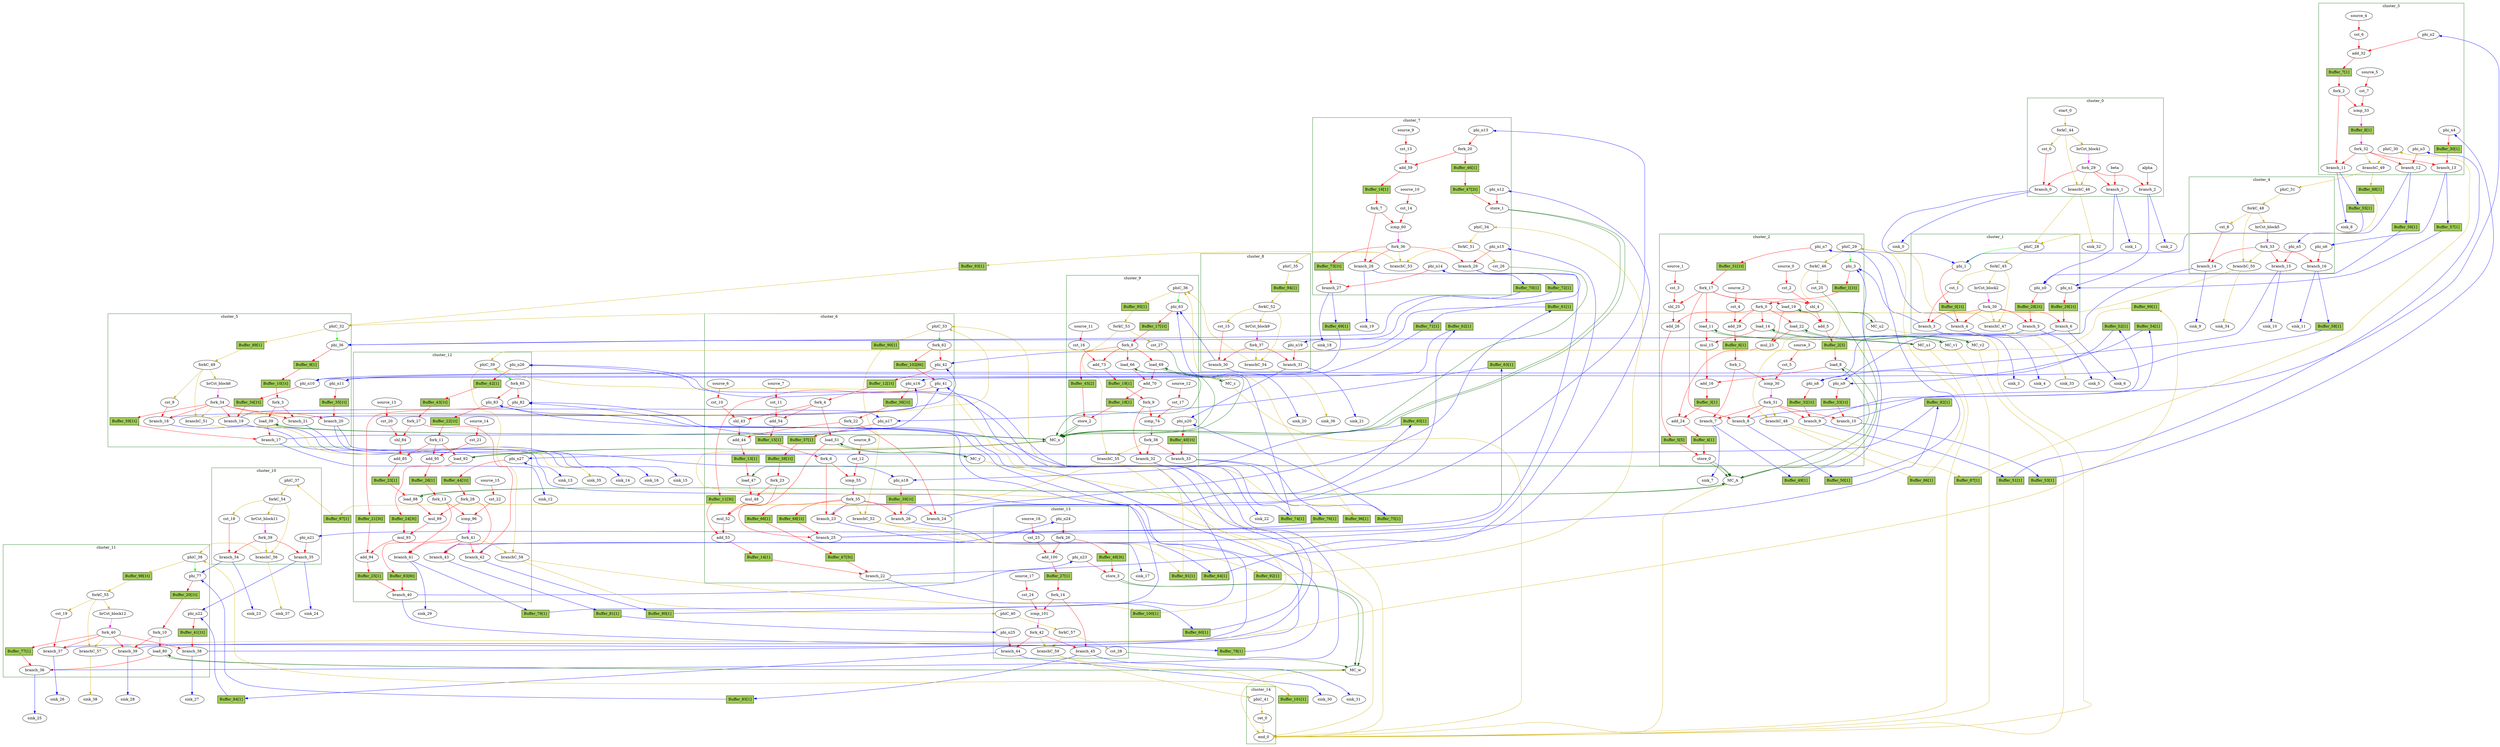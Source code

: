 Digraph G {
	splines=spline;
	subgraph cluster_cluster_3 {
	color = "darkgreen";
label = "cluster_3";
		"cst_6" [type="Constant", in="in1:1", out="out1:1", bbID=4, value="0x00000001"];
		"add_32" [type="Operator", in="in1:6 in2:6 ", out="out1:6 ", bbID=4, II=1, delay=2.287, latency=0, op="add_op"];
		"cst_7" [type="Constant", in="in1:6", out="out1:6", bbID=4, value="0x00000020"];
		"icmp_33" [type="Operator", in="in1:6 in2:6 ", out="out1:1 ", bbID=4, II=1, delay=1.907, latency=0, op="icmp_ult_op"];
		"phi_n2" [type="Merge", in="in1:6 ", out="out1:6", bbID=4, delay=0.0];
		"phi_n3" [type="Merge", in="in1:32 ", out="out1:32", bbID=4, delay=0.0];
		"phi_n4" [type="Merge", in="in1:32 ", out="out1:32", bbID=4, delay=0.0];
		"fork_2" [type="Fork", in="in1:6", out="out1:6 out2:6 ", bbID=4];
		"branch_11" [type="Branch", in="in1:6 in2?:1", out="out1+:6 out2-:6", bbID=4];
		"branch_12" [type="Branch", in="in1:32 in2?:1", out="out1+:32 out2-:32", bbID=4];
		"branch_13" [type="Branch", in="in1:32 in2?:1", out="out1+:32 out2-:32", bbID=4];
		"fork_32" [type="Fork", in="in1:1", out="out1:1 out2:1 out3:1 out4:1 ", bbID=4];
		"phiC_30" [type="Merge", in="in1:0 ", out="out1:0", bbID=4, delay=0.0];
		"branchC_49" [type="Branch", in="in1:0 in2?:1", out="out1+:0 out2-:0", bbID=4];
		"source_4" [type="Source", out="out1:1", bbID=4];
		"source_5" [type="Source", out="out1:6", bbID=4];
		"Buffer_7" [type="Buffer", in="in1:32", out="out1:32", bbID=3, fillcolor="darkolivegreen3", height=0.4, label="Buffer_7[1]", shape="box", slots=1, style="filled", transparent="false"];
		"Buffer_8" [type="Buffer", in="in1:32", out="out1:32", bbID=3, fillcolor="darkolivegreen3", height=0.4, label="Buffer_8[1]", shape="box", slots=1, style="filled", transparent="false"];
		"Buffer_30" [type="Buffer", in="in1:32", out="out1:32", bbID=3, fillcolor="darkolivegreen3", height=0.4, label="Buffer_30[1]", shape="box", slots=1, style="filled", transparent="false"];
	}
	subgraph cluster_cluster_1 {
	color = "darkgreen";
label = "cluster_1";
		"phi_1" [type="Mux", in="in1?:1 in2:6 in3:6 ", out="out1:6", bbID=2, delay=1.397];
		"brCst_block2" [type="Constant", in="in1:1", out="out1:1", bbID=2, value="0x1"];
		"cst_1" [type="Constant", in="in1:1", out="out1:1", bbID=2, value="0x00000000"];
		"phi_n0" [type="Merge", in="in1:32 in2:32 ", out="out1:32", bbID=2, delay=1.397];
		"phi_n1" [type="Merge", in="in1:32 in2:32 ", out="out1:32", bbID=2, delay=1.397];
		"branch_3" [type="Branch", in="in1:1 in2?:1", out="out1+:1 out2-:1", bbID=2];
		"branch_4" [type="Branch", in="in1:6 in2?:1", out="out1+:6 out2-:6", bbID=2];
		"branch_5" [type="Branch", in="in1:32 in2?:1", out="out1+:32 out2-:32", bbID=2];
		"branch_6" [type="Branch", in="in1:32 in2?:1", out="out1+:32 out2-:32", bbID=2];
		"fork_30" [type="Fork", in="in1:1", out="out1:1 out2:1 out3:1 out4:1 out5:1 ", bbID=2];
		"phiC_28" [type="CntrlMerge", in="in1:0 in2:0 ", out="out1:0 out2?:1", bbID=2, delay=0.0];
		"forkC_45" [type="Fork", in="in1:0", out="out1:0 out2:0 out3:0 ", bbID=2];
		"branchC_47" [type="Branch", in="in1:0 in2?:1", out="out1+:0 out2-:0", bbID=2];
		"Buffer_0" [type="Buffer", in="in1:32", out="out1:32", bbID=3, fillcolor="darkolivegreen3", height=0.4, label="Buffer_0[1t]", shape="box", slots=1, style="filled", transparent="true"];
		"Buffer_28" [type="Buffer", in="in1:32", out="out1:32", bbID=3, fillcolor="darkolivegreen3", height=0.4, label="Buffer_28[1t]", shape="box", slots=1, style="filled", transparent="true"];
		"Buffer_29" [type="Buffer", in="in1:32", out="out1:32", bbID=3, fillcolor="darkolivegreen3", height=0.4, label="Buffer_29[1t]", shape="box", slots=1, style="filled", transparent="true"];
	}
	subgraph cluster_cluster_5 {
	color = "darkgreen";
label = "cluster_5";
		"phi_36" [type="Mux", in="in1?:1 in2:6 in3:6 ", out="out1:6", bbID=6, delay=1.397];
		"load_39" [type="Operator", in="in1:32 in2:6 ", out="out1:32 out2:6 ", bbID=6, II=1, delay=1.412, latency=2, op="mc_load_op", portId=0];
		"brCst_block6" [type="Constant", in="in1:1", out="out1:1", bbID=6, value="0x1"];
		"cst_9" [type="Constant", in="in1:1", out="out1:1", bbID=6, value="0x00000000"];
		"phi_n10" [type="Merge", in="in1:32 in2:32 ", out="out1:32", bbID=6, delay=1.397];
		"phi_n11" [type="Merge", in="in1:32 in2:32 ", out="out1:32", bbID=6, delay=1.397];
		"fork_3" [type="Fork", in="in1:6", out="out1:6 out2:6 ", bbID=6];
		"branch_17" [type="Branch", in="in1:32 in2?:1", out="out1+:32 out2-:32", bbID=6];
		"branch_18" [type="Branch", in="in1:1 in2?:1", out="out1+:1 out2-:1", bbID=6];
		"branch_19" [type="Branch", in="in1:32 in2?:1", out="out1+:32 out2-:32", bbID=6];
		"branch_20" [type="Branch", in="in1:32 in2?:1", out="out1+:32 out2-:32", bbID=6];
		"branch_21" [type="Branch", in="in1:6 in2?:1", out="out1+:6 out2-:6", bbID=6];
		"fork_34" [type="Fork", in="in1:1", out="out1:1 out2:1 out3:1 out4:1 out5:1 out6:1 ", bbID=6];
		"phiC_32" [type="CntrlMerge", in="in1:0 in2:0 ", out="out1:0 out2?:1", bbID=6, delay=0.0];
		"forkC_49" [type="Fork", in="in1:0", out="out1:0 out2:0 out3:0 ", bbID=6];
		"branchC_51" [type="Branch", in="in1:0 in2?:1", out="out1+:0 out2-:0", bbID=6];
		"Buffer_9" [type="Buffer", in="in1:32", out="out1:32", bbID=3, fillcolor="darkolivegreen3", height=0.4, label="Buffer_9[1]", shape="box", slots=1, style="filled", transparent="false"];
		"Buffer_10" [type="Buffer", in="in1:32", out="out1:32", bbID=3, fillcolor="darkolivegreen3", height=0.4, label="Buffer_10[1t]", shape="box", slots=1, style="filled", transparent="true"];
		"Buffer_34" [type="Buffer", in="in1:32", out="out1:32", bbID=3, fillcolor="darkolivegreen3", height=0.4, label="Buffer_34[1t]", shape="box", slots=1, style="filled", transparent="true"];
		"Buffer_35" [type="Buffer", in="in1:32", out="out1:32", bbID=3, fillcolor="darkolivegreen3", height=0.4, label="Buffer_35[1t]", shape="box", slots=1, style="filled", transparent="true"];
		"Buffer_59" [type="Buffer", in="in1:32", out="out1:32", bbID=3, fillcolor="darkolivegreen3", height=0.4, label="Buffer_59[1t]", shape="box", slots=1, style="filled", transparent="true"];
		"Buffer_89" [type="Buffer", in="in1:32", out="out1:32", bbID=3, fillcolor="darkolivegreen3", height=0.4, label="Buffer_89[1]", shape="box", slots=1, style="filled", transparent="false"];
	}
	subgraph cluster_cluster_13 {
	color = "darkgreen";
label = "cluster_13";
		"store_3" [type="Operator", in="in1:32 in2:6 ", out="out1:32 out2:6 ", bbID=14, II=1, delay=0.672, latency=0, op="mc_store_op", portId=0];
		"cst_23" [type="Constant", in="in1:1", out="out1:1", bbID=14, value="0x00000001"];
		"add_100" [type="Operator", in="in1:6 in2:6 ", out="out1:6 ", bbID=14, II=1, delay=2.287, latency=0, op="add_op"];
		"cst_24" [type="Constant", in="in1:6", out="out1:6", bbID=14, value="0x00000020"];
		"icmp_101" [type="Operator", in="in1:6 in2:6 ", out="out1:1 ", bbID=14, II=1, delay=1.907, latency=0, op="icmp_ult_op"];
		"phi_n23" [type="Merge", in="in1:32 ", out="out1:32", bbID=14, delay=0.0];
		"phi_n24" [type="Merge", in="in1:6 ", out="out1:6", bbID=14, delay=0.0];
		"phi_n25" [type="Merge", in="in1:32 ", out="out1:32", bbID=14, delay=0.0];
		"fork_14" [type="Fork", in="in1:6", out="out1:6 out2:6 ", bbID=14];
		"fork_26" [type="Fork", in="in1:6", out="out1:6 out2:6 ", bbID=14];
		"branch_44" [type="Branch", in="in1:32 in2?:1", out="out1+:32 out2-:32", bbID=14];
		"branch_45" [type="Branch", in="in1:6 in2?:1", out="out1+:6 out2-:6", bbID=14];
		"fork_42" [type="Fork", in="in1:1", out="out1:1 out2:1 out3:1 ", bbID=14];
		"cst_28" [type="Constant", in="in1:1", out="out1:1", bbID=14, value="0x00000001"];
		"phiC_40" [type="Merge", in="in1:0 ", out="out1:0", bbID=14, delay=0.0];
		"forkC_57" [type="Fork", in="in1:0", out="out1:0 out2:0 ", bbID=14];
		"branchC_59" [type="Branch", in="in1:0 in2?:1", out="out1+:0 out2-:0", bbID=14];
		"source_16" [type="Source", out="out1:1", bbID=14];
		"source_17" [type="Source", out="out1:6", bbID=14];
		"Buffer_27" [type="Buffer", in="in1:32", out="out1:32", bbID=3, fillcolor="darkolivegreen3", height=0.4, label="Buffer_27[1]", shape="box", slots=1, style="filled", transparent="false"];
		"Buffer_48" [type="Buffer", in="in1:32", out="out1:32", bbID=3, fillcolor="darkolivegreen3", height=0.4, label="Buffer_48[3t]", shape="box", slots=3, style="filled", transparent="true"];
	}
	subgraph cluster_cluster_2 {
	color = "darkgreen";
label = "cluster_2";
		"phi_3" [type="Mux", in="in1?:1 in2:6 in3:6 ", out="out1:6", bbID=3, delay=1.397];
		"cst_2" [type="Constant", in="in1:3", out="out1:3", bbID=3, value="0x00000005"];
		"shl_4" [type="Operator", in="in1:11 in2:11 ", out="out1:11 ", bbID=3, II=1, delay=0.0, latency=0, op="shl_op"];
		"add_5" [type="Operator", in="in1:12 in2:12 ", out="out1:12 ", bbID=3, II=1, delay=2.287, latency=0, op="add_op"];
		"load_8" [type="Operator", in="in1:32 in2:12 ", out="out1:32 out2:12 ", bbID=3, II=1, delay=1.412, latency=2, op="mc_load_op", portId=0];
		"load_11" [type="Operator", in="in1:32 in2:6 ", out="out1:32 out2:6 ", bbID=3, II=1, delay=1.412, latency=2, op="mc_load_op", portId=0];
		"load_14" [type="Operator", in="in1:32 in2:6 ", out="out1:32 out2:6 ", bbID=3, II=1, delay=1.412, latency=2, op="mc_load_op", portId=0];
		"mul_15" [type="Operator", in="in1:32 in2:32 ", out="out1:32 ", bbID=3, II=1, delay=0.0, latency=4, op="mul_op"];
		"add_16" [type="Operator", in="in1:32 in2:32 ", out="out1:32 ", bbID=3, II=1, delay=2.287, latency=0, op="add_op"];
		"load_19" [type="Operator", in="in1:32 in2:6 ", out="out1:32 out2:6 ", bbID=3, II=1, delay=1.412, latency=2, op="mc_load_op", portId=0];
		"load_22" [type="Operator", in="in1:32 in2:6 ", out="out1:32 out2:6 ", bbID=3, II=1, delay=1.412, latency=2, op="mc_load_op", portId=0];
		"mul_23" [type="Operator", in="in1:32 in2:32 ", out="out1:32 ", bbID=3, II=1, delay=0.0, latency=4, op="mul_op"];
		"add_24" [type="Operator", in="in1:32 in2:32 ", out="out1:32 ", bbID=3, II=1, delay=2.287, latency=0, op="add_op"];
		"cst_3" [type="Constant", in="in1:3", out="out1:3", bbID=3, value="0x00000005"];
		"shl_25" [type="Operator", in="in1:11 in2:11 ", out="out1:11 ", bbID=3, II=1, delay=0.0, latency=0, op="shl_op"];
		"add_26" [type="Operator", in="in1:12 in2:12 ", out="out1:12 ", bbID=3, II=1, delay=2.287, latency=0, op="add_op"];
		"store_0" [type="Operator", in="in1:32 in2:12 ", out="out1:32 out2:12 ", bbID=3, II=1, delay=0.672, latency=0, op="mc_store_op", portId=0];
		"cst_4" [type="Constant", in="in1:1", out="out1:1", bbID=3, value="0x00000001"];
		"add_29" [type="Operator", in="in1:6 in2:6 ", out="out1:6 ", bbID=3, II=1, delay=2.287, latency=0, op="add_op"];
		"cst_5" [type="Constant", in="in1:6", out="out1:6", bbID=3, value="0x00000020"];
		"icmp_30" [type="Operator", in="in1:6 in2:6 ", out="out1:1 ", bbID=3, II=1, delay=1.907, latency=0, op="icmp_ult_op"];
		"phi_n7" [type="Merge", in="in1:6 in2:6 ", out="out1:6", bbID=3, delay=1.397];
		"phi_n8" [type="Merge", in="in1:32 in2:32 ", out="out1:32", bbID=3, delay=1.397];
		"phi_n9" [type="Merge", in="in1:32 in2:32 ", out="out1:32", bbID=3, delay=1.397];
		"fork_0" [type="Fork", in="in1:6", out="out1:6 out2:6 out3:6 out4:6 out5:6 ", bbID=3];
		"fork_1" [type="Fork", in="in1:6", out="out1:6 out2:6 ", bbID=3];
		"fork_17" [type="Fork", in="in1:6", out="out1:6 out2:6 out3:6 out4:6 out5:6 ", bbID=3];
		"branch_7" [type="Branch", in="in1:6 in2?:1", out="out1+:6 out2-:6", bbID=3];
		"branch_8" [type="Branch", in="in1:6 in2?:1", out="out1+:6 out2-:6", bbID=3];
		"branch_9" [type="Branch", in="in1:32 in2?:1", out="out1+:32 out2-:32", bbID=3];
		"branch_10" [type="Branch", in="in1:32 in2?:1", out="out1+:32 out2-:32", bbID=3];
		"fork_31" [type="Fork", in="in1:1", out="out1:1 out2:1 out3:1 out4:1 out5:1 ", bbID=3];
		"cst_25" [type="Constant", in="in1:1", out="out1:1", bbID=3, value="0x00000001"];
		"phiC_29" [type="CntrlMerge", in="in1:0 in2:0 ", out="out1:0 out2?:1", bbID=3, delay=0.0];
		"forkC_46" [type="Fork", in="in1:0", out="out1:0 out2:0 ", bbID=3];
		"branchC_48" [type="Branch", in="in1:0 in2?:1", out="out1+:0 out2-:0", bbID=3];
		"source_0" [type="Source", out="out1:3", bbID=3];
		"source_1" [type="Source", out="out1:3", bbID=3];
		"source_2" [type="Source", out="out1:1", bbID=3];
		"source_3" [type="Source", out="out1:6", bbID=3];
		"Buffer_1" [type="Buffer", in="in1:32", out="out1:32", bbID=3, fillcolor="darkolivegreen3", height=0.4, label="Buffer_1[1t]", shape="box", slots=1, style="filled", transparent="true"];
		"Buffer_2" [type="Buffer", in="in1:32", out="out1:32", bbID=3, fillcolor="darkolivegreen3", height=0.4, label="Buffer_2[3]", shape="box", slots=3, style="filled", transparent="false"];
		"Buffer_3" [type="Buffer", in="in1:32", out="out1:32", bbID=3, fillcolor="darkolivegreen3", height=0.4, label="Buffer_3[1]", shape="box", slots=1, style="filled", transparent="false"];
		"Buffer_4" [type="Buffer", in="in1:32", out="out1:32", bbID=3, fillcolor="darkolivegreen3", height=0.4, label="Buffer_4[1]", shape="box", slots=1, style="filled", transparent="false"];
		"Buffer_5" [type="Buffer", in="in1:32", out="out1:32", bbID=3, fillcolor="darkolivegreen3", height=0.4, label="Buffer_5[5]", shape="box", slots=5, style="filled", transparent="false"];
		"Buffer_6" [type="Buffer", in="in1:32", out="out1:32", bbID=3, fillcolor="darkolivegreen3", height=0.4, label="Buffer_6[1]", shape="box", slots=1, style="filled", transparent="false"];
		"Buffer_31" [type="Buffer", in="in1:32", out="out1:32", bbID=3, fillcolor="darkolivegreen3", height=0.4, label="Buffer_31[1t]", shape="box", slots=1, style="filled", transparent="true"];
		"Buffer_32" [type="Buffer", in="in1:32", out="out1:32", bbID=3, fillcolor="darkolivegreen3", height=0.4, label="Buffer_32[1t]", shape="box", slots=1, style="filled", transparent="true"];
		"Buffer_33" [type="Buffer", in="in1:32", out="out1:32", bbID=3, fillcolor="darkolivegreen3", height=0.4, label="Buffer_33[1t]", shape="box", slots=1, style="filled", transparent="true"];
	}
	subgraph cluster_cluster_7 {
	color = "darkgreen";
label = "cluster_7";
		"store_1" [type="Operator", in="in1:32 in2:6 ", out="out1:32 out2:6 ", bbID=8, II=1, delay=0.672, latency=0, op="mc_store_op", portId=0];
		"cst_13" [type="Constant", in="in1:1", out="out1:1", bbID=8, value="0x00000001"];
		"add_59" [type="Operator", in="in1:6 in2:6 ", out="out1:6 ", bbID=8, II=1, delay=2.287, latency=0, op="add_op"];
		"cst_14" [type="Constant", in="in1:6", out="out1:6", bbID=8, value="0x00000020"];
		"icmp_60" [type="Operator", in="in1:6 in2:6 ", out="out1:1 ", bbID=8, II=1, delay=1.907, latency=0, op="icmp_ult_op"];
		"phi_n12" [type="Merge", in="in1:32 ", out="out1:32", bbID=8, delay=0.0];
		"phi_n13" [type="Merge", in="in1:6 ", out="out1:6", bbID=8, delay=0.0];
		"phi_n14" [type="Merge", in="in1:32 ", out="out1:32", bbID=8, delay=0.0];
		"phi_n15" [type="Merge", in="in1:32 ", out="out1:32", bbID=8, delay=0.0];
		"fork_7" [type="Fork", in="in1:6", out="out1:6 out2:6 ", bbID=8];
		"fork_20" [type="Fork", in="in1:6", out="out1:6 out2:6 ", bbID=8];
		"branch_27" [type="Branch", in="in1:32 in2?:1", out="out1+:32 out2-:32", bbID=8];
		"branch_28" [type="Branch", in="in1:6 in2?:1", out="out1+:6 out2-:6", bbID=8];
		"branch_29" [type="Branch", in="in1:32 in2?:1", out="out1+:32 out2-:32", bbID=8];
		"fork_36" [type="Fork", in="in1:1", out="out1:1 out2:1 out3:1 out4:1 ", bbID=8];
		"cst_26" [type="Constant", in="in1:1", out="out1:1", bbID=8, value="0x00000001"];
		"phiC_34" [type="Merge", in="in1:0 ", out="out1:0", bbID=8, delay=0.0];
		"forkC_51" [type="Fork", in="in1:0", out="out1:0 out2:0 ", bbID=8];
		"branchC_53" [type="Branch", in="in1:0 in2?:1", out="out1+:0 out2-:0", bbID=8];
		"source_9" [type="Source", out="out1:1", bbID=8];
		"source_10" [type="Source", out="out1:6", bbID=8];
		"Buffer_16" [type="Buffer", in="in1:32", out="out1:32", bbID=3, fillcolor="darkolivegreen3", height=0.4, label="Buffer_16[1]", shape="box", slots=1, style="filled", transparent="false"];
		"Buffer_46" [type="Buffer", in="in1:32", out="out1:32", bbID=3, fillcolor="darkolivegreen3", height=0.4, label="Buffer_46[1]", shape="box", slots=1, style="filled", transparent="false"];
		"Buffer_47" [type="Buffer", in="in1:32", out="out1:32", bbID=3, fillcolor="darkolivegreen3", height=0.4, label="Buffer_47[2t]", shape="box", slots=2, style="filled", transparent="true"];
		"Buffer_73" [type="Buffer", in="in1:32", out="out1:32", bbID=3, fillcolor="darkolivegreen3", height=0.4, label="Buffer_73[1t]", shape="box", slots=1, style="filled", transparent="true"];
	}
	subgraph cluster_cluster_4 {
	color = "darkgreen";
label = "cluster_4";
		"brCst_block5" [type="Constant", in="in1:1", out="out1:1", bbID=5, value="0x1"];
		"cst_8" [type="Constant", in="in1:1", out="out1:1", bbID=5, value="0x00000000"];
		"phi_n5" [type="Merge", in="in1:32 ", out="out1:32", bbID=5, delay=0.0];
		"phi_n6" [type="Merge", in="in1:32 ", out="out1:32", bbID=5, delay=0.0];
		"branch_14" [type="Branch", in="in1:1 in2?:1", out="out1+:1 out2-:1", bbID=5];
		"branch_15" [type="Branch", in="in1:32 in2?:1", out="out1+:32 out2-:32", bbID=5];
		"branch_16" [type="Branch", in="in1:32 in2?:1", out="out1+:32 out2-:32", bbID=5];
		"fork_33" [type="Fork", in="in1:1", out="out1:1 out2:1 out3:1 out4:1 ", bbID=5];
		"phiC_31" [type="Merge", in="in1:0 ", out="out1:0", bbID=5, delay=0.0];
		"forkC_48" [type="Fork", in="in1:0", out="out1:0 out2:0 out3:0 ", bbID=5];
		"branchC_50" [type="Branch", in="in1:0 in2?:1", out="out1+:0 out2-:0", bbID=5];
	}
	subgraph cluster_cluster_10 {
	color = "darkgreen";
label = "cluster_10";
		"brCst_block11" [type="Constant", in="in1:1", out="out1:1", bbID=11, value="0x1"];
		"cst_18" [type="Constant", in="in1:1", out="out1:1", bbID=11, value="0x00000000"];
		"phi_n21" [type="Merge", in="in1:32 ", out="out1:32", bbID=11, delay=0.0];
		"branch_34" [type="Branch", in="in1:1 in2?:1", out="out1+:1 out2-:1", bbID=11];
		"branch_35" [type="Branch", in="in1:32 in2?:1", out="out1+:32 out2-:32", bbID=11];
		"fork_39" [type="Fork", in="in1:1", out="out1:1 out2:1 out3:1 ", bbID=11];
		"phiC_37" [type="Merge", in="in1:0 ", out="out1:0", bbID=11, delay=0.0];
		"forkC_54" [type="Fork", in="in1:0", out="out1:0 out2:0 out3:0 ", bbID=11];
		"branchC_56" [type="Branch", in="in1:0 in2?:1", out="out1+:0 out2-:0", bbID=11];
	}
	subgraph cluster_cluster_9 {
	color = "darkgreen";
label = "cluster_9";
		"phi_63" [type="Mux", in="in1?:1 in2:6 in3:6 ", out="out1:6", bbID=10, delay=1.397];
		"load_66" [type="Operator", in="in1:32 in2:6 ", out="out1:32 out2:6 ", bbID=10, II=1, delay=1.412, latency=2, op="mc_load_op", portId=1];
		"load_69" [type="Operator", in="in1:32 in2:6 ", out="out1:32 out2:6 ", bbID=10, II=1, delay=1.412, latency=2, op="mc_load_op", portId=0];
		"add_70" [type="Operator", in="in1:32 in2:32 ", out="out1:32 ", bbID=10, II=1, delay=2.287, latency=0, op="add_op"];
		"store_2" [type="Operator", in="in1:32 in2:6 ", out="out1:32 out2:6 ", bbID=10, II=1, delay=0.672, latency=0, op="mc_store_op", portId=1];
		"cst_16" [type="Constant", in="in1:1", out="out1:1", bbID=10, value="0x00000001"];
		"add_73" [type="Operator", in="in1:6 in2:6 ", out="out1:6 ", bbID=10, II=1, delay=2.287, latency=0, op="add_op"];
		"cst_17" [type="Constant", in="in1:6", out="out1:6", bbID=10, value="0x00000020"];
		"icmp_74" [type="Operator", in="in1:6 in2:6 ", out="out1:1 ", bbID=10, II=1, delay=1.907, latency=0, op="icmp_ult_op"];
		"phi_n20" [type="Merge", in="in1:32 in2:32 ", out="out1:32", bbID=10, delay=1.397];
		"fork_8" [type="Fork", in="in1:6", out="out1:6 out2:6 out3:6 out4:6 ", bbID=10];
		"fork_9" [type="Fork", in="in1:6", out="out1:6 out2:6 ", bbID=10];
		"branch_32" [type="Branch", in="in1:6 in2?:1", out="out1+:6 out2-:6", bbID=10];
		"branch_33" [type="Branch", in="in1:32 in2?:1", out="out1+:32 out2-:32", bbID=10];
		"fork_38" [type="Fork", in="in1:1", out="out1:1 out2:1 out3:1 ", bbID=10];
		"cst_27" [type="Constant", in="in1:1", out="out1:1", bbID=10, value="0x00000001"];
		"phiC_36" [type="CntrlMerge", in="in1:0 in2:0 ", out="out1:0 out2?:1", bbID=10, delay=0.0];
		"forkC_53" [type="Fork", in="in1:0", out="out1:0 out2:0 ", bbID=10];
		"branchC_55" [type="Branch", in="in1:0 in2?:1", out="out1+:0 out2-:0", bbID=10];
		"source_11" [type="Source", out="out1:1", bbID=10];
		"source_12" [type="Source", out="out1:6", bbID=10];
		"Buffer_17" [type="Buffer", in="in1:32", out="out1:32", bbID=3, fillcolor="darkolivegreen3", height=0.4, label="Buffer_17[1t]", shape="box", slots=1, style="filled", transparent="true"];
		"Buffer_18" [type="Buffer", in="in1:32", out="out1:32", bbID=3, fillcolor="darkolivegreen3", height=0.4, label="Buffer_18[1]", shape="box", slots=1, style="filled", transparent="false"];
		"Buffer_19" [type="Buffer", in="in1:32", out="out1:32", bbID=3, fillcolor="darkolivegreen3", height=0.4, label="Buffer_19[1]", shape="box", slots=1, style="filled", transparent="false"];
		"Buffer_40" [type="Buffer", in="in1:32", out="out1:32", bbID=3, fillcolor="darkolivegreen3", height=0.4, label="Buffer_40[1t]", shape="box", slots=1, style="filled", transparent="true"];
		"Buffer_45" [type="Buffer", in="in1:32", out="out1:32", bbID=3, fillcolor="darkolivegreen3", height=0.4, label="Buffer_45[2]", shape="box", slots=2, style="filled", transparent="false"];
		"Buffer_95" [type="Buffer", in="in1:32", out="out1:32", bbID=3, fillcolor="darkolivegreen3", height=0.4, label="Buffer_95[1]", shape="box", slots=1, style="filled", transparent="false"];
	}
	subgraph cluster_cluster_12 {
	color = "darkgreen";
label = "cluster_12";
		"phi_82" [type="Mux", in="in1?:1 in2:32 in3:32 ", out="out1:32", bbID=13, delay=1.397];
		"phi_83" [type="Mux", in="in1?:1 in2:6 in3:6 ", out="out1:6", bbID=13, delay=1.397];
		"cst_20" [type="Constant", in="in1:3", out="out1:3", bbID=13, value="0x00000005"];
		"shl_84" [type="Operator", in="in1:11 in2:11 ", out="out1:11 ", bbID=13, II=1, delay=0.0, latency=0, op="shl_op"];
		"add_85" [type="Operator", in="in1:12 in2:12 ", out="out1:12 ", bbID=13, II=1, delay=2.287, latency=0, op="add_op"];
		"load_88" [type="Operator", in="in1:32 in2:12 ", out="out1:32 out2:12 ", bbID=13, II=1, delay=1.412, latency=2, op="mc_load_op", portId=2];
		"mul_89" [type="Operator", in="in1:32 in2:32 ", out="out1:32 ", bbID=13, II=1, delay=0.0, latency=4, op="mul_op"];
		"load_92" [type="Operator", in="in1:32 in2:6 ", out="out1:32 out2:6 ", bbID=13, II=1, delay=1.412, latency=2, op="mc_load_op", portId=2];
		"mul_93" [type="Operator", in="in1:32 in2:32 ", out="out1:32 ", bbID=13, II=1, delay=0.0, latency=4, op="mul_op"];
		"add_94" [type="Operator", in="in1:32 in2:32 ", out="out1:32 ", bbID=13, II=1, delay=2.287, latency=0, op="add_op"];
		"cst_21" [type="Constant", in="in1:1", out="out1:1", bbID=13, value="0x00000001"];
		"add_95" [type="Operator", in="in1:6 in2:6 ", out="out1:6 ", bbID=13, II=1, delay=2.287, latency=0, op="add_op"];
		"cst_22" [type="Constant", in="in1:6", out="out1:6", bbID=13, value="0x00000020"];
		"icmp_96" [type="Operator", in="in1:6 in2:6 ", out="out1:1 ", bbID=13, II=1, delay=1.907, latency=0, op="icmp_ult_op"];
		"phi_n26" [type="Merge", in="in1:6 in2:6 ", out="out1:6", bbID=13, delay=1.397];
		"phi_n27" [type="Merge", in="in1:32 in2:32 ", out="out1:32", bbID=13, delay=1.397];
		"fork_11" [type="Fork", in="in1:6", out="out1:6 out2:6 out3:6 ", bbID=13];
		"fork_13" [type="Fork", in="in1:6", out="out1:6 out2:6 ", bbID=13];
		"fork_27" [type="Fork", in="in1:6", out="out1:6 out2:6 ", bbID=13];
		"fork_28" [type="Fork", in="in1:32", out="out1:32 out2:32 ", bbID=13];
		"branch_40" [type="Branch", in="in1:32 in2?:1", out="out1+:32 out2-:32", bbID=13];
		"branch_41" [type="Branch", in="in1:6 in2?:1", out="out1+:6 out2-:6", bbID=13];
		"branch_42" [type="Branch", in="in1:6 in2?:1", out="out1+:6 out2-:6", bbID=13];
		"branch_43" [type="Branch", in="in1:32 in2?:1", out="out1+:32 out2-:32", bbID=13];
		"fork_41" [type="Fork", in="in1:1", out="out1:1 out2:1 out3:1 out4:1 out5:1 ", bbID=13];
		"phiC_39" [type="CntrlMerge", in="in1:0 in2:0 ", out="out1:0 out2?:1", bbID=13, delay=0.0];
		"branchC_58" [type="Branch", in="in1:0 in2?:1", out="out1+:0 out2-:0", bbID=13];
		"source_13" [type="Source", out="out1:3", bbID=13];
		"source_14" [type="Source", out="out1:1", bbID=13];
		"source_15" [type="Source", out="out1:6", bbID=13];
		"fork_65" [type="Fork", in="in1:1", out="out1:1 out2:1 ", bbID=13];
		"Buffer_21" [type="Buffer", in="in1:32", out="out1:32", bbID=3, fillcolor="darkolivegreen3", height=0.4, label="Buffer_21[3t]", shape="box", slots=3, style="filled", transparent="true"];
		"Buffer_22" [type="Buffer", in="in1:32", out="out1:32", bbID=3, fillcolor="darkolivegreen3", height=0.4, label="Buffer_22[1t]", shape="box", slots=1, style="filled", transparent="true"];
		"Buffer_23" [type="Buffer", in="in1:32", out="out1:32", bbID=3, fillcolor="darkolivegreen3", height=0.4, label="Buffer_23[1]", shape="box", slots=1, style="filled", transparent="false"];
		"Buffer_24" [type="Buffer", in="in1:32", out="out1:32", bbID=3, fillcolor="darkolivegreen3", height=0.4, label="Buffer_24[3t]", shape="box", slots=3, style="filled", transparent="true"];
		"Buffer_25" [type="Buffer", in="in1:32", out="out1:32", bbID=3, fillcolor="darkolivegreen3", height=0.4, label="Buffer_25[1]", shape="box", slots=1, style="filled", transparent="false"];
		"Buffer_26" [type="Buffer", in="in1:32", out="out1:32", bbID=3, fillcolor="darkolivegreen3", height=0.4, label="Buffer_26[1]", shape="box", slots=1, style="filled", transparent="false"];
		"Buffer_42" [type="Buffer", in="in1:32", out="out1:32", bbID=3, fillcolor="darkolivegreen3", height=0.4, label="Buffer_42[1]", shape="box", slots=1, style="filled", transparent="false"];
		"Buffer_43" [type="Buffer", in="in1:32", out="out1:32", bbID=3, fillcolor="darkolivegreen3", height=0.4, label="Buffer_43[1t]", shape="box", slots=1, style="filled", transparent="true"];
		"Buffer_44" [type="Buffer", in="in1:32", out="out1:32", bbID=3, fillcolor="darkolivegreen3", height=0.4, label="Buffer_44[1t]", shape="box", slots=1, style="filled", transparent="true"];
		"Buffer_83" [type="Buffer", in="in1:32", out="out1:32", bbID=3, fillcolor="darkolivegreen3", height=0.4, label="Buffer_83[6t]", shape="box", slots=6, style="filled", transparent="true"];
	}
	subgraph cluster_cluster_6 {
	color = "darkgreen";
label = "cluster_6";
		"phi_41" [type="Mux", in="in1?:1 in2:32 in3:32 ", out="out1:32", bbID=7, delay=1.397];
		"phi_42" [type="Mux", in="in1?:1 in2:6 in3:6 ", out="out1:6", bbID=7, delay=1.397];
		"cst_10" [type="Constant", in="in1:3", out="out1:3", bbID=7, value="0x00000005"];
		"shl_43" [type="Operator", in="in1:11 in2:11 ", out="out1:11 ", bbID=7, II=1, delay=0.0, latency=0, op="shl_op"];
		"add_44" [type="Operator", in="in1:12 in2:12 ", out="out1:12 ", bbID=7, II=1, delay=2.287, latency=0, op="add_op"];
		"load_47" [type="Operator", in="in1:32 in2:12 ", out="out1:32 out2:12 ", bbID=7, II=1, delay=1.412, latency=2, op="mc_load_op", portId=1];
		"mul_48" [type="Operator", in="in1:32 in2:32 ", out="out1:32 ", bbID=7, II=1, delay=0.0, latency=4, op="mul_op"];
		"load_51" [type="Operator", in="in1:32 in2:6 ", out="out1:32 out2:6 ", bbID=7, II=1, delay=1.412, latency=2, op="mc_load_op", portId=0];
		"mul_52" [type="Operator", in="in1:32 in2:32 ", out="out1:32 ", bbID=7, II=1, delay=0.0, latency=4, op="mul_op"];
		"add_53" [type="Operator", in="in1:32 in2:32 ", out="out1:32 ", bbID=7, II=1, delay=2.287, latency=0, op="add_op"];
		"cst_11" [type="Constant", in="in1:1", out="out1:1", bbID=7, value="0x00000001"];
		"add_54" [type="Operator", in="in1:6 in2:6 ", out="out1:6 ", bbID=7, II=1, delay=2.287, latency=0, op="add_op"];
		"cst_12" [type="Constant", in="in1:6", out="out1:6", bbID=7, value="0x00000020"];
		"icmp_55" [type="Operator", in="in1:6 in2:6 ", out="out1:1 ", bbID=7, II=1, delay=1.907, latency=0, op="icmp_ult_op"];
		"phi_n16" [type="Merge", in="in1:6 in2:6 ", out="out1:6", bbID=7, delay=1.397];
		"phi_n17" [type="Merge", in="in1:32 in2:32 ", out="out1:32", bbID=7, delay=1.397];
		"phi_n18" [type="Merge", in="in1:32 in2:32 ", out="out1:32", bbID=7, delay=1.397];
		"fork_4" [type="Fork", in="in1:6", out="out1:6 out2:6 out3:6 ", bbID=7];
		"fork_6" [type="Fork", in="in1:6", out="out1:6 out2:6 ", bbID=7];
		"fork_22" [type="Fork", in="in1:6", out="out1:6 out2:6 ", bbID=7];
		"fork_23" [type="Fork", in="in1:32", out="out1:32 out2:32 ", bbID=7];
		"branch_22" [type="Branch", in="in1:32 in2?:1", out="out1+:32 out2-:32", bbID=7];
		"branch_23" [type="Branch", in="in1:6 in2?:1", out="out1+:6 out2-:6", bbID=7];
		"branch_24" [type="Branch", in="in1:6 in2?:1", out="out1+:6 out2-:6", bbID=7];
		"branch_25" [type="Branch", in="in1:32 in2?:1", out="out1+:32 out2-:32", bbID=7];
		"branch_26" [type="Branch", in="in1:32 in2?:1", out="out1+:32 out2-:32", bbID=7];
		"fork_35" [type="Fork", in="in1:1", out="out1:1 out2:1 out3:1 out4:1 out5:1 out6:1 ", bbID=7];
		"phiC_33" [type="CntrlMerge", in="in1:0 in2:0 ", out="out1:0 out2?:1", bbID=7, delay=0.0];
		"branchC_52" [type="Branch", in="in1:0 in2?:1", out="out1+:0 out2-:0", bbID=7];
		"source_6" [type="Source", out="out1:3", bbID=7];
		"source_7" [type="Source", out="out1:1", bbID=7];
		"source_8" [type="Source", out="out1:6", bbID=7];
		"fork_62" [type="Fork", in="in1:1", out="out1:1 out2:1 ", bbID=7];
		"Buffer_11" [type="Buffer", in="in1:32", out="out1:32", bbID=3, fillcolor="darkolivegreen3", height=0.4, label="Buffer_11[3t]", shape="box", slots=3, style="filled", transparent="true"];
		"Buffer_12" [type="Buffer", in="in1:32", out="out1:32", bbID=3, fillcolor="darkolivegreen3", height=0.4, label="Buffer_12[1t]", shape="box", slots=1, style="filled", transparent="true"];
		"Buffer_13" [type="Buffer", in="in1:32", out="out1:32", bbID=3, fillcolor="darkolivegreen3", height=0.4, label="Buffer_13[1]", shape="box", slots=1, style="filled", transparent="false"];
		"Buffer_14" [type="Buffer", in="in1:32", out="out1:32", bbID=3, fillcolor="darkolivegreen3", height=0.4, label="Buffer_14[1]", shape="box", slots=1, style="filled", transparent="false"];
		"Buffer_15" [type="Buffer", in="in1:32", out="out1:32", bbID=3, fillcolor="darkolivegreen3", height=0.4, label="Buffer_15[1]", shape="box", slots=1, style="filled", transparent="false"];
		"Buffer_36" [type="Buffer", in="in1:32", out="out1:32", bbID=3, fillcolor="darkolivegreen3", height=0.4, label="Buffer_36[1t]", shape="box", slots=1, style="filled", transparent="true"];
		"Buffer_37" [type="Buffer", in="in1:32", out="out1:32", bbID=3, fillcolor="darkolivegreen3", height=0.4, label="Buffer_37[1]", shape="box", slots=1, style="filled", transparent="false"];
		"Buffer_38" [type="Buffer", in="in1:32", out="out1:32", bbID=3, fillcolor="darkolivegreen3", height=0.4, label="Buffer_38[1t]", shape="box", slots=1, style="filled", transparent="true"];
		"Buffer_39" [type="Buffer", in="in1:32", out="out1:32", bbID=3, fillcolor="darkolivegreen3", height=0.4, label="Buffer_39[1t]", shape="box", slots=1, style="filled", transparent="true"];
		"Buffer_66" [type="Buffer", in="in1:32", out="out1:32", bbID=3, fillcolor="darkolivegreen3", height=0.4, label="Buffer_66[1]", shape="box", slots=1, style="filled", transparent="false"];
		"Buffer_67" [type="Buffer", in="in1:32", out="out1:32", bbID=3, fillcolor="darkolivegreen3", height=0.4, label="Buffer_67[5t]", shape="box", slots=5, style="filled", transparent="true"];
		"Buffer_68" [type="Buffer", in="in1:32", out="out1:32", bbID=3, fillcolor="darkolivegreen3", height=0.4, label="Buffer_68[1t]", shape="box", slots=1, style="filled", transparent="true"];
		"Buffer_90" [type="Buffer", in="in1:32", out="out1:32", bbID=3, fillcolor="darkolivegreen3", height=0.4, label="Buffer_90[1]", shape="box", slots=1, style="filled", transparent="false"];
		"Buffer_102" [type="Buffer", in="in1:32", out="out1:32", bbID=3, fillcolor="darkolivegreen3", height=0.4, label="Buffer_102[6t]", shape="box", slots=6, style="filled", transparent="true"];
	}
	subgraph cluster_cluster_14 {
	color = "darkgreen";
label = "cluster_14";
		"ret_0" [type="Operator", in="in1:0 ", out="out1:0 ", bbID=15, II=1, delay=0.0, latency=0, op="ret_op"];
		"end_0" [type="Exit", in="in1:0*e in2:0*e in3:0*e in4:0*e in5:0*e in6:0*e in7:0*e in8:0*e in9:0*e in10:0 ", out="out1:0", bbID=0];
		"phiC_41" [type="Merge", in="in1:0 ", out="out1:0", bbID=15, delay=0.0];
	}
	subgraph cluster_cluster_0 {
	color = "darkgreen";
label = "cluster_0";
		"alpha" [type="Entry", in="in1:32", out="out1:32", bbID=1];
		"beta" [type="Entry", in="in1:32", out="out1:32", bbID=1];
		"brCst_block1" [type="Constant", in="in1:1", out="out1:1", bbID=1, value="0x1"];
		"cst_0" [type="Constant", in="in1:1", out="out1:1", bbID=1, value="0x00000000"];
		"branch_0" [type="Branch", in="in1:1 in2?:1", out="out1+:1 out2-:1", bbID=1];
		"branch_1" [type="Branch", in="in1:32 in2?:1", out="out1+:32 out2-:32", bbID=1];
		"branch_2" [type="Branch", in="in1:32 in2?:1", out="out1+:32 out2-:32", bbID=1];
		"fork_29" [type="Fork", in="in1:1", out="out1:1 out2:1 out3:1 out4:1 ", bbID=1];
		"start_0" [type="Entry", in="in1:0", out="out1:0", bbID=1, control="true"];
		"forkC_44" [type="Fork", in="in1:0", out="out1:0 out2:0 out3:0 ", bbID=1];
		"branchC_46" [type="Branch", in="in1:0 in2?:1", out="out1+:0 out2-:0", bbID=1];
	}
	subgraph cluster_cluster_11 {
	color = "darkgreen";
label = "cluster_11";
		"phi_77" [type="Mux", in="in1?:1 in2:6 in3:6 ", out="out1:6", bbID=12, delay=1.397];
		"load_80" [type="Operator", in="in1:32 in2:6 ", out="out1:32 out2:6 ", bbID=12, II=1, delay=1.412, latency=2, op="mc_load_op", portId=0];
		"brCst_block12" [type="Constant", in="in1:1", out="out1:1", bbID=12, value="0x1"];
		"cst_19" [type="Constant", in="in1:1", out="out1:1", bbID=12, value="0x00000000"];
		"phi_n22" [type="Merge", in="in1:32 in2:32 ", out="out1:32", bbID=12, delay=1.397];
		"fork_10" [type="Fork", in="in1:6", out="out1:6 out2:6 ", bbID=12];
		"branch_36" [type="Branch", in="in1:32 in2?:1", out="out1+:32 out2-:32", bbID=12];
		"branch_37" [type="Branch", in="in1:1 in2?:1", out="out1+:1 out2-:1", bbID=12];
		"branch_38" [type="Branch", in="in1:32 in2?:1", out="out1+:32 out2-:32", bbID=12];
		"branch_39" [type="Branch", in="in1:6 in2?:1", out="out1+:6 out2-:6", bbID=12];
		"fork_40" [type="Fork", in="in1:1", out="out1:1 out2:1 out3:1 out4:1 out5:1 ", bbID=12];
		"phiC_38" [type="CntrlMerge", in="in1:0 in2:0 ", out="out1:0 out2?:1", bbID=12, delay=0.0];
		"forkC_55" [type="Fork", in="in1:0", out="out1:0 out2:0 out3:0 ", bbID=12];
		"branchC_57" [type="Branch", in="in1:0 in2?:1", out="out1+:0 out2-:0", bbID=12];
		"Buffer_20" [type="Buffer", in="in1:32", out="out1:32", bbID=3, fillcolor="darkolivegreen3", height=0.4, label="Buffer_20[1t]", shape="box", slots=1, style="filled", transparent="true"];
		"Buffer_41" [type="Buffer", in="in1:32", out="out1:32", bbID=3, fillcolor="darkolivegreen3", height=0.4, label="Buffer_41[1t]", shape="box", slots=1, style="filled", transparent="true"];
		"Buffer_77" [type="Buffer", in="in1:32", out="out1:32", bbID=3, fillcolor="darkolivegreen3", height=0.4, label="Buffer_77[1]", shape="box", slots=1, style="filled", transparent="false"];
		"Buffer_98" [type="Buffer", in="in1:32", out="out1:32", bbID=3, fillcolor="darkolivegreen3", height=0.4, label="Buffer_98[1t]", shape="box", slots=1, style="filled", transparent="true"];
	}
	subgraph cluster_cluster_8 {
	color = "darkgreen";
label = "cluster_8";
		"brCst_block9" [type="Constant", in="in1:1", out="out1:1", bbID=9, value="0x1"];
		"cst_15" [type="Constant", in="in1:1", out="out1:1", bbID=9, value="0x00000000"];
		"phi_n19" [type="Merge", in="in1:32 ", out="out1:32", bbID=9, delay=0.0];
		"branch_30" [type="Branch", in="in1:1 in2?:1", out="out1+:1 out2-:1", bbID=9];
		"branch_31" [type="Branch", in="in1:32 in2?:1", out="out1+:32 out2-:32", bbID=9];
		"fork_37" [type="Fork", in="in1:1", out="out1:1 out2:1 out3:1 ", bbID=9];
		"phiC_35" [type="Merge", in="in1:0 ", out="out1:0", bbID=9, delay=0.0];
		"forkC_52" [type="Fork", in="in1:0", out="out1:0 out2:0 out3:0 ", bbID=9];
		"branchC_54" [type="Branch", in="in1:0 in2?:1", out="out1+:0 out2-:0", bbID=9];
		"Buffer_94" [type="Buffer", in="in1:32", out="out1:32", bbID=3, fillcolor="darkolivegreen3", height=0.4, label="Buffer_94[1]", shape="box", slots=1, style="filled", transparent="false"];
	}
		"MC_A" [type="MC", in="in1:32*c0 in2:12*l0a in3:12*s0a in4:32*s0d in5:12*l1a in6:12*l2a ", out="out1:32*l0d out2:32*l1d out3:32*l2d out4:0*e ", bbID=0, bbcount=1, ldcount=3, memory="A", stcount=1];
		"MC_u1" [type="MC", in="in1:6*l0a ", out="out1:32*l0d out2:0*e ", bbID=0, bbcount=0, ldcount=1, memory="u1", stcount=0];
		"MC_v1" [type="MC", in="in1:6*l0a ", out="out1:32*l0d out2:0*e ", bbID=0, bbcount=0, ldcount=1, memory="v1", stcount=0];
		"MC_u2" [type="MC", in="in1:6*l0a ", out="out1:32*l0d out2:0*e ", bbID=0, bbcount=0, ldcount=1, memory="u2", stcount=0];
		"MC_v2" [type="MC", in="in1:6*l0a ", out="out1:32*l0d out2:0*e ", bbID=0, bbcount=0, ldcount=1, memory="v2", stcount=0];
		"MC_x" [type="MC", in="in1:32*c0 in2:32*c1 in3:6*l0a in4:6*s0a in5:32*s0d in6:6*l1a in7:6*s1a in8:32*s1d in9:6*l2a ", out="out1:32*l0d out2:32*l1d out3:32*l2d out4:0*e ", bbID=0, bbcount=2, ldcount=3, memory="x", stcount=2];
		"MC_y" [type="MC", in="in1:6*l0a ", out="out1:32*l0d out2:0*e ", bbID=0, bbcount=0, ldcount=1, memory="y", stcount=0];
		"MC_z" [type="MC", in="in1:6*l0a ", out="out1:32*l0d out2:0*e ", bbID=0, bbcount=0, ldcount=1, memory="z", stcount=0];
		"MC_w" [type="MC", in="in1:32*c0 in2:6*l0a in3:6*s0a in4:32*s0d ", out="out1:32*l0d out2:0*e ", bbID=0, bbcount=1, ldcount=1, memory="w", stcount=1];
		"sink_0" [type="Sink", in="in1:1", bbID=0];
		"sink_1" [type="Sink", in="in1:32", bbID=0];
		"sink_2" [type="Sink", in="in1:32", bbID=0];
		"sink_3" [type="Sink", in="in1:1", bbID=0];
		"sink_4" [type="Sink", in="in1:6", bbID=0];
		"sink_5" [type="Sink", in="in1:32", bbID=0];
		"sink_6" [type="Sink", in="in1:32", bbID=0];
		"sink_7" [type="Sink", in="in1:6", bbID=0];
		"sink_8" [type="Sink", in="in1:6", bbID=0];
		"sink_9" [type="Sink", in="in1:1", bbID=0];
		"sink_10" [type="Sink", in="in1:32", bbID=0];
		"sink_11" [type="Sink", in="in1:32", bbID=0];
		"sink_12" [type="Sink", in="in1:32", bbID=0];
		"sink_13" [type="Sink", in="in1:1", bbID=0];
		"sink_14" [type="Sink", in="in1:32", bbID=0];
		"sink_15" [type="Sink", in="in1:32", bbID=0];
		"sink_16" [type="Sink", in="in1:6", bbID=0];
		"sink_17" [type="Sink", in="in1:6", bbID=0];
		"sink_18" [type="Sink", in="in1:32", bbID=0];
		"sink_19" [type="Sink", in="in1:6", bbID=0];
		"sink_20" [type="Sink", in="in1:1", bbID=0];
		"sink_21" [type="Sink", in="in1:32", bbID=0];
		"sink_22" [type="Sink", in="in1:6", bbID=0];
		"sink_23" [type="Sink", in="in1:1", bbID=0];
		"sink_24" [type="Sink", in="in1:32", bbID=0];
		"sink_25" [type="Sink", in="in1:32", bbID=0];
		"sink_26" [type="Sink", in="in1:1", bbID=0];
		"sink_27" [type="Sink", in="in1:32", bbID=0];
		"sink_28" [type="Sink", in="in1:6", bbID=0];
		"sink_29" [type="Sink", in="in1:6", bbID=0];
		"sink_30" [type="Sink", in="in1:32", bbID=0];
		"sink_31" [type="Sink", in="in1:6", bbID=0];
		"sink_32" [type="Sink", in="in1:0", bbID=0];
		"sink_33" [type="Sink", in="in1:0", bbID=0];
		"sink_34" [type="Sink", in="in1:0", bbID=0];
		"sink_35" [type="Sink", in="in1:0", bbID=0];
		"sink_36" [type="Sink", in="in1:0", bbID=0];
		"sink_37" [type="Sink", in="in1:0", bbID=0];
		"sink_38" [type="Sink", in="in1:0", bbID=0];
		"Buffer_49" [type="Buffer", in="in1:32", out="out1:32", bbID=3, fillcolor="darkolivegreen3", height=0.4, label="Buffer_49[1]", shape="box", slots=1, style="filled", transparent="false"];
		"Buffer_50" [type="Buffer", in="in1:32", out="out1:32", bbID=3, fillcolor="darkolivegreen3", height=0.4, label="Buffer_50[1]", shape="box", slots=1, style="filled", transparent="false"];
		"Buffer_51" [type="Buffer", in="in1:32", out="out1:32", bbID=3, fillcolor="darkolivegreen3", height=0.4, label="Buffer_51[1]", shape="box", slots=1, style="filled", transparent="false"];
		"Buffer_52" [type="Buffer", in="in1:32", out="out1:32", bbID=3, fillcolor="darkolivegreen3", height=0.4, label="Buffer_52[1]", shape="box", slots=1, style="filled", transparent="false"];
		"Buffer_53" [type="Buffer", in="in1:32", out="out1:32", bbID=3, fillcolor="darkolivegreen3", height=0.4, label="Buffer_53[1]", shape="box", slots=1, style="filled", transparent="false"];
		"Buffer_54" [type="Buffer", in="in1:32", out="out1:32", bbID=3, fillcolor="darkolivegreen3", height=0.4, label="Buffer_54[1]", shape="box", slots=1, style="filled", transparent="false"];
		"Buffer_55" [type="Buffer", in="in1:32", out="out1:32", bbID=3, fillcolor="darkolivegreen3", height=0.4, label="Buffer_55[1]", shape="box", slots=1, style="filled", transparent="false"];
		"Buffer_56" [type="Buffer", in="in1:32", out="out1:32", bbID=3, fillcolor="darkolivegreen3", height=0.4, label="Buffer_56[1]", shape="box", slots=1, style="filled", transparent="false"];
		"Buffer_57" [type="Buffer", in="in1:32", out="out1:32", bbID=3, fillcolor="darkolivegreen3", height=0.4, label="Buffer_57[1]", shape="box", slots=1, style="filled", transparent="false"];
		"Buffer_58" [type="Buffer", in="in1:32", out="out1:32", bbID=3, fillcolor="darkolivegreen3", height=0.4, label="Buffer_58[1]", shape="box", slots=1, style="filled", transparent="false"];
		"Buffer_60" [type="Buffer", in="in1:32", out="out1:32", bbID=3, fillcolor="darkolivegreen3", height=0.4, label="Buffer_60[1]", shape="box", slots=1, style="filled", transparent="false"];
		"Buffer_61" [type="Buffer", in="in1:32", out="out1:32", bbID=3, fillcolor="darkolivegreen3", height=0.4, label="Buffer_61[1]", shape="box", slots=1, style="filled", transparent="false"];
		"Buffer_62" [type="Buffer", in="in1:32", out="out1:32", bbID=3, fillcolor="darkolivegreen3", height=0.4, label="Buffer_62[1]", shape="box", slots=1, style="filled", transparent="false"];
		"Buffer_63" [type="Buffer", in="in1:32", out="out1:32", bbID=3, fillcolor="darkolivegreen3", height=0.4, label="Buffer_63[1]", shape="box", slots=1, style="filled", transparent="false"];
		"Buffer_64" [type="Buffer", in="in1:32", out="out1:32", bbID=3, fillcolor="darkolivegreen3", height=0.4, label="Buffer_64[1]", shape="box", slots=1, style="filled", transparent="false"];
		"Buffer_65" [type="Buffer", in="in1:32", out="out1:32", bbID=3, fillcolor="darkolivegreen3", height=0.4, label="Buffer_65[1]", shape="box", slots=1, style="filled", transparent="false"];
		"Buffer_69" [type="Buffer", in="in1:32", out="out1:32", bbID=3, fillcolor="darkolivegreen3", height=0.4, label="Buffer_69[1]", shape="box", slots=1, style="filled", transparent="false"];
		"Buffer_70" [type="Buffer", in="in1:32", out="out1:32", bbID=3, fillcolor="darkolivegreen3", height=0.4, label="Buffer_70[1]", shape="box", slots=1, style="filled", transparent="false"];
		"Buffer_71" [type="Buffer", in="in1:32", out="out1:32", bbID=3, fillcolor="darkolivegreen3", height=0.4, label="Buffer_71[1]", shape="box", slots=1, style="filled", transparent="false"];
		"Buffer_72" [type="Buffer", in="in1:32", out="out1:32", bbID=3, fillcolor="darkolivegreen3", height=0.4, label="Buffer_72[1]", shape="box", slots=1, style="filled", transparent="false"];
		"Buffer_74" [type="Buffer", in="in1:32", out="out1:32", bbID=3, fillcolor="darkolivegreen3", height=0.4, label="Buffer_74[1]", shape="box", slots=1, style="filled", transparent="false"];
		"Buffer_75" [type="Buffer", in="in1:32", out="out1:32", bbID=3, fillcolor="darkolivegreen3", height=0.4, label="Buffer_75[1]", shape="box", slots=1, style="filled", transparent="false"];
		"Buffer_76" [type="Buffer", in="in1:32", out="out1:32", bbID=3, fillcolor="darkolivegreen3", height=0.4, label="Buffer_76[1]", shape="box", slots=1, style="filled", transparent="false"];
		"Buffer_78" [type="Buffer", in="in1:32", out="out1:32", bbID=3, fillcolor="darkolivegreen3", height=0.4, label="Buffer_78[1]", shape="box", slots=1, style="filled", transparent="false"];
		"Buffer_79" [type="Buffer", in="in1:32", out="out1:32", bbID=3, fillcolor="darkolivegreen3", height=0.4, label="Buffer_79[1]", shape="box", slots=1, style="filled", transparent="false"];
		"Buffer_80" [type="Buffer", in="in1:32", out="out1:32", bbID=3, fillcolor="darkolivegreen3", height=0.4, label="Buffer_80[1]", shape="box", slots=1, style="filled", transparent="false"];
		"Buffer_81" [type="Buffer", in="in1:32", out="out1:32", bbID=3, fillcolor="darkolivegreen3", height=0.4, label="Buffer_81[1]", shape="box", slots=1, style="filled", transparent="false"];
		"Buffer_82" [type="Buffer", in="in1:32", out="out1:32", bbID=3, fillcolor="darkolivegreen3", height=0.4, label="Buffer_82[1]", shape="box", slots=1, style="filled", transparent="false"];
		"Buffer_84" [type="Buffer", in="in1:32", out="out1:32", bbID=3, fillcolor="darkolivegreen3", height=0.4, label="Buffer_84[1]", shape="box", slots=1, style="filled", transparent="false"];
		"Buffer_85" [type="Buffer", in="in1:32", out="out1:32", bbID=3, fillcolor="darkolivegreen3", height=0.4, label="Buffer_85[1]", shape="box", slots=1, style="filled", transparent="false"];
		"Buffer_86" [type="Buffer", in="in1:32", out="out1:32", bbID=3, fillcolor="darkolivegreen3", height=0.4, label="Buffer_86[1]", shape="box", slots=1, style="filled", transparent="false"];
		"Buffer_87" [type="Buffer", in="in1:32", out="out1:32", bbID=3, fillcolor="darkolivegreen3", height=0.4, label="Buffer_87[1]", shape="box", slots=1, style="filled", transparent="false"];
		"Buffer_88" [type="Buffer", in="in1:32", out="out1:32", bbID=3, fillcolor="darkolivegreen3", height=0.4, label="Buffer_88[1]", shape="box", slots=1, style="filled", transparent="false"];
		"Buffer_91" [type="Buffer", in="in1:32", out="out1:32", bbID=3, fillcolor="darkolivegreen3", height=0.4, label="Buffer_91[1]", shape="box", slots=1, style="filled", transparent="false"];
		"Buffer_92" [type="Buffer", in="in1:32", out="out1:32", bbID=3, fillcolor="darkolivegreen3", height=0.4, label="Buffer_92[1]", shape="box", slots=1, style="filled", transparent="false"];
		"Buffer_93" [type="Buffer", in="in1:32", out="out1:32", bbID=3, fillcolor="darkolivegreen3", height=0.4, label="Buffer_93[1]", shape="box", slots=1, style="filled", transparent="false"];
		"Buffer_96" [type="Buffer", in="in1:32", out="out1:32", bbID=3, fillcolor="darkolivegreen3", height=0.4, label="Buffer_96[1]", shape="box", slots=1, style="filled", transparent="false"];
		"Buffer_97" [type="Buffer", in="in1:32", out="out1:32", bbID=3, fillcolor="darkolivegreen3", height=0.4, label="Buffer_97[1]", shape="box", slots=1, style="filled", transparent="false"];
		"Buffer_99" [type="Buffer", in="in1:32", out="out1:32", bbID=3, fillcolor="darkolivegreen3", height=0.4, label="Buffer_99[1]", shape="box", slots=1, style="filled", transparent="false"];
		"Buffer_100" [type="Buffer", in="in1:32", out="out1:32", bbID=3, fillcolor="darkolivegreen3", height=0.4, label="Buffer_100[1]", shape="box", slots=1, style="filled", transparent="false"];
		"Buffer_101" [type="Buffer", in="in1:32", out="out1:32", bbID=3, fillcolor="darkolivegreen3", height=0.4, label="Buffer_101[1]", shape="box", slots=1, style="filled", transparent="false"];
		"alpha" -> "branch_2" [color = "red", from = "out1", to = "in1"];
		"beta" -> "branch_1" [color = "red", from = "out1", to = "in1"];
		"brCst_block1" -> "fork_29" [color = "magenta", from = "out1", to = "in1"];
		"cst_0" -> "branch_0" [color = "red", from = "out1", to = "in1"];
		"phi_1" -> "Buffer_0" [color = "red", from = "out1", to = "in1"];
		"brCst_block2" -> "fork_30" [color = "magenta", from = "out1", to = "in1"];
		"cst_1" -> "branch_3" [color = "red", from = "out1", to = "in1"];
		"phi_3" -> "Buffer_1" [color = "red", from = "out1", to = "in1"];
		"cst_2" -> "shl_4" [color = "red", from = "out1", to = "in2"];
		"shl_4" -> "add_5" [color = "red", from = "out1", to = "in1"];
		"add_5" -> "Buffer_2" [color = "red", from = "out1", to = "in1"];
		"load_8" -> "add_16" [color = "red", from = "out1", to = "in1"];
		"load_8" -> "MC_A" [color = "darkgreen", mem_address = "true", from = "out2", to = "in2"];
		"load_11" -> "mul_15" [color = "red", from = "out1", to = "in1"];
		"load_11" -> "MC_u1" [color = "darkgreen", mem_address = "true", from = "out2", to = "in1"];
		"load_14" -> "mul_15" [color = "red", from = "out1", to = "in2"];
		"load_14" -> "MC_v1" [color = "darkgreen", mem_address = "true", from = "out2", to = "in1"];
		"mul_15" -> "add_16" [color = "red", from = "out1", to = "in2"];
		"add_16" -> "Buffer_3" [color = "red", from = "out1", to = "in1"];
		"load_19" -> "mul_23" [color = "red", from = "out1", to = "in1"];
		"load_19" -> "MC_u2" [color = "darkgreen", mem_address = "true", from = "out2", to = "in1"];
		"load_22" -> "mul_23" [color = "red", from = "out1", to = "in2"];
		"load_22" -> "MC_v2" [color = "darkgreen", mem_address = "true", from = "out2", to = "in1"];
		"mul_23" -> "add_24" [color = "red", from = "out1", to = "in2"];
		"add_24" -> "Buffer_4" [color = "red", from = "out1", to = "in1"];
		"cst_3" -> "shl_25" [color = "red", from = "out1", to = "in2"];
		"shl_25" -> "add_26" [color = "red", from = "out1", to = "in1"];
		"add_26" -> "Buffer_5" [color = "red", from = "out1", to = "in1"];
		"store_0" -> "MC_A" [color = "darkgreen", mem_address = "true", from = "out2", to = "in3"];
		"store_0" -> "MC_A" [color = "darkgreen", mem_address = "false", from = "out1", to = "in4"];
		"cst_4" -> "add_29" [color = "red", from = "out1", to = "in2"];
		"add_29" -> "Buffer_6" [color = "red", from = "out1", to = "in1"];
		"cst_5" -> "icmp_30" [color = "red", from = "out1", to = "in2"];
		"icmp_30" -> "fork_31" [color = "magenta", from = "out1", to = "in1"];
		"cst_6" -> "add_32" [color = "red", from = "out1", to = "in2"];
		"add_32" -> "Buffer_7" [color = "red", from = "out1", to = "in1"];
		"cst_7" -> "icmp_33" [color = "red", from = "out1", to = "in2"];
		"icmp_33" -> "Buffer_8" [color = "magenta", from = "out1", to = "in1"];
		"brCst_block5" -> "fork_33" [color = "magenta", from = "out1", to = "in1"];
		"cst_8" -> "branch_14" [color = "red", from = "out1", to = "in1"];
		"phi_36" -> "Buffer_9" [color = "red", from = "out1", to = "in1"];
		"load_39" -> "branch_17" [color = "red", from = "out1", to = "in1"];
		"load_39" -> "MC_x" [color = "darkgreen", mem_address = "true", from = "out2", to = "in3"];
		"brCst_block6" -> "fork_34" [color = "magenta", from = "out1", to = "in1"];
		"phi_41" -> "Buffer_11" [color = "red", from = "out1", to = "in1"];
		"cst_9" -> "branch_18" [color = "red", from = "out1", to = "in1"];
		"phi_42" -> "Buffer_12" [color = "red", from = "out1", to = "in1"];
		"cst_10" -> "shl_43" [color = "red", from = "out1", to = "in2"];
		"shl_43" -> "add_44" [color = "red", from = "out1", to = "in1"];
		"add_44" -> "Buffer_13" [color = "red", from = "out1", to = "in1"];
		"load_47" -> "mul_48" [color = "red", from = "out1", to = "in1"];
		"load_47" -> "MC_A" [color = "darkgreen", mem_address = "true", from = "out2", to = "in5"];
		"mul_48" -> "mul_52" [color = "red", from = "out1", to = "in1"];
		"load_51" -> "mul_52" [color = "red", from = "out1", to = "in2"];
		"load_51" -> "MC_y" [color = "darkgreen", mem_address = "true", from = "out2", to = "in1"];
		"mul_52" -> "add_53" [color = "red", from = "out1", to = "in2"];
		"add_53" -> "Buffer_14" [color = "red", from = "out1", to = "in1"];
		"cst_11" -> "add_54" [color = "red", from = "out1", to = "in2"];
		"add_54" -> "Buffer_15" [color = "red", from = "out1", to = "in1"];
		"cst_12" -> "icmp_55" [color = "red", from = "out1", to = "in2"];
		"icmp_55" -> "fork_35" [color = "magenta", from = "out1", to = "in1"];
		"store_1" -> "MC_x" [color = "darkgreen", mem_address = "true", from = "out2", to = "in4"];
		"store_1" -> "MC_x" [color = "darkgreen", mem_address = "false", from = "out1", to = "in5"];
		"cst_13" -> "add_59" [color = "red", from = "out1", to = "in2"];
		"add_59" -> "Buffer_16" [color = "red", from = "out1", to = "in1"];
		"cst_14" -> "icmp_60" [color = "red", from = "out1", to = "in2"];
		"icmp_60" -> "fork_36" [color = "magenta", from = "out1", to = "in1"];
		"brCst_block9" -> "fork_37" [color = "magenta", from = "out1", to = "in1"];
		"cst_15" -> "branch_30" [color = "red", from = "out1", to = "in1"];
		"phi_63" -> "Buffer_17" [color = "red", from = "out1", to = "in1"];
		"load_66" -> "add_70" [color = "red", from = "out1", to = "in1"];
		"load_66" -> "MC_x" [color = "darkgreen", mem_address = "true", from = "out2", to = "in6"];
		"load_69" -> "add_70" [color = "red", from = "out1", to = "in2"];
		"load_69" -> "MC_z" [color = "darkgreen", mem_address = "true", from = "out2", to = "in1"];
		"add_70" -> "Buffer_18" [color = "red", from = "out1", to = "in1"];
		"store_2" -> "MC_x" [color = "darkgreen", mem_address = "true", from = "out2", to = "in7"];
		"store_2" -> "MC_x" [color = "darkgreen", mem_address = "false", from = "out1", to = "in8"];
		"cst_16" -> "add_73" [color = "red", from = "out1", to = "in2"];
		"add_73" -> "Buffer_19" [color = "red", from = "out1", to = "in1"];
		"cst_17" -> "icmp_74" [color = "red", from = "out1", to = "in2"];
		"icmp_74" -> "fork_38" [color = "magenta", from = "out1", to = "in1"];
		"brCst_block11" -> "fork_39" [color = "magenta", from = "out1", to = "in1"];
		"cst_18" -> "branch_34" [color = "red", from = "out1", to = "in1"];
		"phi_77" -> "Buffer_20" [color = "red", from = "out1", to = "in1"];
		"load_80" -> "branch_36" [color = "red", from = "out1", to = "in1"];
		"load_80" -> "MC_w" [color = "darkgreen", mem_address = "true", from = "out2", to = "in2"];
		"brCst_block12" -> "fork_40" [color = "magenta", from = "out1", to = "in1"];
		"phi_82" -> "Buffer_21" [color = "red", from = "out1", to = "in1"];
		"cst_19" -> "branch_37" [color = "red", from = "out1", to = "in1"];
		"phi_83" -> "Buffer_22" [color = "red", from = "out1", to = "in1"];
		"cst_20" -> "shl_84" [color = "red", from = "out1", to = "in2"];
		"shl_84" -> "add_85" [color = "red", from = "out1", to = "in1"];
		"add_85" -> "Buffer_23" [color = "red", from = "out1", to = "in1"];
		"load_88" -> "mul_89" [color = "red", from = "out1", to = "in1"];
		"load_88" -> "MC_A" [color = "darkgreen", mem_address = "true", from = "out2", to = "in6"];
		"mul_89" -> "mul_93" [color = "red", from = "out1", to = "in1"];
		"load_92" -> "MC_x" [color = "darkgreen", mem_address = "true", from = "out2", to = "in9"];
		"load_92" -> "Buffer_24" [color = "red", from = "out1", to = "in1"];
		"mul_93" -> "add_94" [color = "red", from = "out1", to = "in2"];
		"add_94" -> "Buffer_25" [color = "red", from = "out1", to = "in1"];
		"cst_21" -> "add_95" [color = "red", from = "out1", to = "in2"];
		"add_95" -> "Buffer_26" [color = "red", from = "out1", to = "in1"];
		"cst_22" -> "icmp_96" [color = "red", from = "out1", to = "in2"];
		"icmp_96" -> "fork_41" [color = "magenta", from = "out1", to = "in1"];
		"store_3" -> "MC_w" [color = "darkgreen", mem_address = "true", from = "out2", to = "in3"];
		"store_3" -> "MC_w" [color = "darkgreen", mem_address = "false", from = "out1", to = "in4"];
		"cst_23" -> "add_100" [color = "red", from = "out1", to = "in2"];
		"add_100" -> "Buffer_27" [color = "red", from = "out1", to = "in1"];
		"cst_24" -> "icmp_101" [color = "red", from = "out1", to = "in2"];
		"icmp_101" -> "fork_42" [color = "magenta", from = "out1", to = "in1"];
		"ret_0" -> "end_0" [color = "gold3", from = "out1", to = "in10"];
		"phi_n0" -> "Buffer_28" [color = "red", from = "out1", to = "in1"];
		"phi_n1" -> "Buffer_29" [color = "red", from = "out1", to = "in1"];
		"phi_n2" -> "add_32" [color = "red", from = "out1", to = "in1"];
		"phi_n3" -> "branch_12" [color = "red", from = "out1", to = "in1"];
		"phi_n4" -> "Buffer_30" [color = "red", from = "out1", to = "in1"];
		"phi_n5" -> "branch_15" [color = "red", from = "out1", to = "in1"];
		"phi_n6" -> "branch_16" [color = "red", from = "out1", to = "in1"];
		"phi_n7" -> "Buffer_31" [color = "red", from = "out1", to = "in1"];
		"phi_n8" -> "Buffer_32" [color = "red", from = "out1", to = "in1"];
		"phi_n9" -> "Buffer_33" [color = "red", from = "out1", to = "in1"];
		"phi_n10" -> "Buffer_34" [color = "red", from = "out1", to = "in1"];
		"phi_n11" -> "Buffer_35" [color = "red", from = "out1", to = "in1"];
		"phi_n12" -> "store_1" [color = "red", from = "out1", to = "in1"];
		"phi_n13" -> "fork_20" [color = "red", from = "out1", to = "in1"];
		"phi_n14" -> "branch_27" [color = "red", from = "out1", to = "in1"];
		"phi_n15" -> "branch_29" [color = "red", from = "out1", to = "in1"];
		"phi_n16" -> "Buffer_36" [color = "red", from = "out1", to = "in1"];
		"phi_n17" -> "Buffer_37" [color = "red", from = "out1", to = "in1"];
		"phi_n18" -> "Buffer_39" [color = "red", from = "out1", to = "in1"];
		"phi_n19" -> "branch_31" [color = "red", from = "out1", to = "in1"];
		"phi_n20" -> "Buffer_40" [color = "red", from = "out1", to = "in1"];
		"phi_n21" -> "branch_35" [color = "red", from = "out1", to = "in1"];
		"phi_n22" -> "Buffer_41" [color = "red", from = "out1", to = "in1"];
		"phi_n23" -> "store_3" [color = "red", from = "out1", to = "in1"];
		"phi_n24" -> "fork_26" [color = "red", from = "out1", to = "in1"];
		"phi_n25" -> "branch_44" [color = "red", from = "out1", to = "in1"];
		"phi_n26" -> "Buffer_42" [color = "red", from = "out1", to = "in1"];
		"phi_n27" -> "Buffer_44" [color = "red", from = "out1", to = "in1"];
		"fork_0" -> "add_5" [color = "red", from = "out1", to = "in2"];
		"fork_0" -> "load_14" [color = "red", from = "out4", to = "in2"];
		"fork_0" -> "load_22" [color = "red", from = "out5", to = "in2"];
		"fork_0" -> "add_26" [color = "red", from = "out2", to = "in2"];
		"fork_0" -> "add_29" [color = "red", from = "out3", to = "in1"];
		"fork_1" -> "icmp_30" [color = "red", from = "out1", to = "in1"];
		"fork_1" -> "branch_7" [color = "red", from = "out2", to = "in1"];
		"fork_2" -> "icmp_33" [color = "red", from = "out1", to = "in1"];
		"fork_2" -> "branch_11" [color = "red", from = "out2", to = "in1"];
		"fork_3" -> "load_39" [color = "red", from = "out1", to = "in2"];
		"fork_3" -> "branch_21" [color = "red", from = "out2", to = "in1"];
		"fork_4" -> "shl_43" [color = "red", from = "out1", to = "in1"];
		"fork_4" -> "load_51" [color = "red", from = "out3", to = "in2"];
		"fork_4" -> "add_54" [color = "red", from = "out2", to = "in1"];
		"fork_6" -> "icmp_55" [color = "red", from = "out1", to = "in1"];
		"fork_6" -> "branch_23" [color = "red", from = "out2", to = "in1"];
		"fork_7" -> "icmp_60" [color = "red", from = "out1", to = "in1"];
		"fork_7" -> "branch_28" [color = "red", from = "out2", to = "in1"];
		"fork_8" -> "load_66" [color = "red", from = "out2", to = "in2"];
		"fork_8" -> "load_69" [color = "red", from = "out3", to = "in2"];
		"fork_8" -> "add_73" [color = "red", from = "out1", to = "in1"];
		"fork_8" -> "Buffer_45" [color = "red", from = "out4", to = "in1"];
		"fork_9" -> "icmp_74" [color = "red", from = "out1", to = "in1"];
		"fork_9" -> "branch_32" [color = "red", from = "out2", to = "in1"];
		"fork_10" -> "load_80" [color = "red", from = "out1", to = "in2"];
		"fork_10" -> "branch_39" [color = "red", from = "out2", to = "in1"];
		"fork_11" -> "add_85" [color = "red", from = "out1", to = "in2"];
		"fork_11" -> "load_92" [color = "red", from = "out3", to = "in2"];
		"fork_11" -> "add_95" [color = "red", from = "out2", to = "in1"];
		"fork_13" -> "icmp_96" [color = "red", from = "out1", to = "in1"];
		"fork_13" -> "branch_41" [color = "red", from = "out2", to = "in1"];
		"fork_14" -> "icmp_101" [color = "red", from = "out1", to = "in1"];
		"fork_14" -> "branch_45" [color = "red", from = "out2", to = "in1"];
		"fork_17" -> "shl_4" [color = "red", from = "out1", to = "in1"];
		"fork_17" -> "load_11" [color = "red", from = "out2", to = "in2"];
		"fork_17" -> "load_19" [color = "red", from = "out3", to = "in2"];
		"fork_17" -> "shl_25" [color = "red", from = "out4", to = "in1"];
		"fork_17" -> "branch_8" [color = "red", from = "out5", to = "in1"];
		"fork_20" -> "add_59" [color = "red", from = "out2", to = "in1"];
		"fork_20" -> "Buffer_46" [color = "red", from = "out1", to = "in1"];
		"fork_22" -> "add_44" [color = "red", from = "out1", to = "in2"];
		"fork_22" -> "branch_24" [color = "red", from = "out2", to = "in1"];
		"fork_23" -> "mul_48" [color = "red", from = "out1", to = "in2"];
		"fork_23" -> "branch_25" [color = "red", from = "out2", to = "in1"];
		"fork_26" -> "add_100" [color = "red", from = "out2", to = "in1"];
		"fork_26" -> "Buffer_48" [color = "red", from = "out1", to = "in1"];
		"fork_27" -> "shl_84" [color = "red", from = "out1", to = "in1"];
		"fork_27" -> "branch_42" [color = "red", from = "out2", to = "in1"];
		"fork_28" -> "mul_89" [color = "red", from = "out1", to = "in2"];
		"fork_28" -> "branch_43" [color = "red", from = "out2", to = "in1"];
		"branch_0" -> "phi_1" [color = "blue", from = "out1", to = "in2", minlen = 3];
		"branch_0" -> "sink_0" [color = "blue", from = "out2", to = "in1", minlen = 3];
		"branch_1" -> "phi_n0" [color = "blue", from = "out1", to = "in1", minlen = 3];
		"branch_1" -> "sink_1" [color = "blue", from = "out2", to = "in1", minlen = 3];
		"branch_2" -> "phi_n1" [color = "blue", from = "out1", to = "in1", minlen = 3];
		"branch_2" -> "sink_2" [color = "blue", from = "out2", to = "in1", minlen = 3];
		"fork_29" -> "branch_0" [color = "red", from = "out3", to = "in2"];
		"fork_29" -> "branch_1" [color = "red", from = "out2", to = "in2"];
		"fork_29" -> "branch_2" [color = "red", from = "out1", to = "in2"];
		"fork_29" -> "branchC_46" [color = "gold3", from = "out4", to = "in2"];
		"branch_3" -> "phi_3" [color = "blue", from = "out1", to = "in2", minlen = 3];
		"branch_3" -> "sink_3" [color = "blue", from = "out2", to = "in1", minlen = 3];
		"branch_4" -> "phi_n7" [color = "blue", from = "out1", to = "in1", minlen = 3];
		"branch_4" -> "sink_4" [color = "blue", from = "out2", to = "in1", minlen = 3];
		"branch_5" -> "phi_n8" [color = "blue", from = "out1", to = "in1", minlen = 3];
		"branch_5" -> "sink_5" [color = "blue", from = "out2", to = "in1", minlen = 3];
		"branch_6" -> "phi_n9" [color = "blue", from = "out1", to = "in1", minlen = 3];
		"branch_6" -> "sink_6" [color = "blue", from = "out2", to = "in1", minlen = 3];
		"fork_30" -> "branch_3" [color = "red", from = "out4", to = "in2"];
		"fork_30" -> "branch_4" [color = "red", from = "out3", to = "in2"];
		"fork_30" -> "branch_5" [color = "red", from = "out2", to = "in2"];
		"fork_30" -> "branch_6" [color = "red", from = "out1", to = "in2"];
		"fork_30" -> "branchC_47" [color = "gold3", from = "out5", to = "in2"];
		"branch_7" -> "sink_7" [color = "blue", from = "out2", to = "in1", minlen = 3];
		"branch_7" -> "Buffer_49" [color = "blue", from = "out1", to = "in1", minlen = 3];
		"branch_8" -> "phi_n2" [color = "blue", from = "out2", to = "in1", minlen = 3];
		"branch_8" -> "Buffer_50" [color = "blue", from = "out1", to = "in1", minlen = 3];
		"branch_9" -> "Buffer_51" [color = "blue", from = "out2", to = "in1", minlen = 3];
		"branch_9" -> "Buffer_52" [color = "blue", from = "out1", to = "in1", minlen = 3];
		"branch_10" -> "Buffer_53" [color = "blue", from = "out2", to = "in1", minlen = 3];
		"branch_10" -> "Buffer_54" [color = "blue", from = "out1", to = "in1", minlen = 3];
		"fork_31" -> "branch_7" [color = "red", from = "out4", to = "in2"];
		"fork_31" -> "branch_8" [color = "red", from = "out3", to = "in2"];
		"fork_31" -> "branch_9" [color = "red", from = "out2", to = "in2"];
		"fork_31" -> "branch_10" [color = "red", from = "out1", to = "in2"];
		"fork_31" -> "branchC_48" [color = "gold3", from = "out5", to = "in2"];
		"branch_11" -> "sink_8" [color = "blue", from = "out2", to = "in1", minlen = 3];
		"branch_11" -> "Buffer_55" [color = "blue", from = "out1", to = "in1", minlen = 3];
		"branch_12" -> "phi_n5" [color = "blue", from = "out2", to = "in1", minlen = 3];
		"branch_12" -> "Buffer_56" [color = "blue", from = "out1", to = "in1", minlen = 3];
		"branch_13" -> "phi_n6" [color = "blue", from = "out2", to = "in1", minlen = 3];
		"branch_13" -> "Buffer_57" [color = "blue", from = "out1", to = "in1", minlen = 3];
		"fork_32" -> "branch_11" [color = "red", from = "out3", to = "in2"];
		"fork_32" -> "branch_12" [color = "red", from = "out2", to = "in2"];
		"fork_32" -> "branch_13" [color = "red", from = "out1", to = "in2"];
		"fork_32" -> "branchC_49" [color = "gold3", from = "out4", to = "in2"];
		"branch_14" -> "phi_36" [color = "blue", from = "out1", to = "in2", minlen = 3];
		"branch_14" -> "sink_9" [color = "blue", from = "out2", to = "in1", minlen = 3];
		"branch_15" -> "phi_n10" [color = "blue", from = "out1", to = "in1", minlen = 3];
		"branch_15" -> "sink_10" [color = "blue", from = "out2", to = "in1", minlen = 3];
		"branch_16" -> "sink_11" [color = "blue", from = "out2", to = "in1", minlen = 3];
		"branch_16" -> "Buffer_58" [color = "blue", from = "out1", to = "in1", minlen = 3];
		"fork_33" -> "branch_14" [color = "red", from = "out3", to = "in2"];
		"fork_33" -> "branch_15" [color = "red", from = "out2", to = "in2"];
		"fork_33" -> "branch_16" [color = "red", from = "out1", to = "in2"];
		"fork_33" -> "branchC_50" [color = "gold3", from = "out4", to = "in2"];
		"branch_17" -> "phi_41" [color = "blue", from = "out1", to = "in2", minlen = 3];
		"branch_17" -> "sink_12" [color = "blue", from = "out2", to = "in1", minlen = 3];
		"branch_18" -> "phi_42" [color = "blue", from = "out1", to = "in2", minlen = 3];
		"branch_18" -> "sink_13" [color = "blue", from = "out2", to = "in1", minlen = 3];
		"branch_19" -> "phi_n17" [color = "blue", from = "out1", to = "in1", minlen = 3];
		"branch_19" -> "sink_14" [color = "blue", from = "out2", to = "in1", minlen = 3];
		"branch_20" -> "phi_n18" [color = "blue", from = "out1", to = "in1", minlen = 3];
		"branch_20" -> "sink_15" [color = "blue", from = "out2", to = "in1", minlen = 3];
		"branch_21" -> "phi_n16" [color = "blue", from = "out1", to = "in1", minlen = 3];
		"branch_21" -> "sink_16" [color = "blue", from = "out2", to = "in1", minlen = 3];
		"fork_34" -> "branch_18" [color = "red", from = "out4", to = "in2"];
		"fork_34" -> "branch_19" [color = "red", from = "out3", to = "in2"];
		"fork_34" -> "branch_20" [color = "red", from = "out2", to = "in2"];
		"fork_34" -> "branch_21" [color = "red", from = "out1", to = "in2"];
		"fork_34" -> "branchC_51" [color = "gold3", from = "out6", to = "in2"];
		"fork_34" -> "Buffer_59" [color = "red", from = "out5", to = "in1"];
		"branch_22" -> "phi_n12" [color = "blue", from = "out2", to = "in1", minlen = 3];
		"branch_22" -> "Buffer_60" [color = "blue", from = "out1", to = "in1", minlen = 3];
		"branch_23" -> "sink_17" [color = "blue", from = "out2", to = "in1", minlen = 3];
		"branch_23" -> "Buffer_61" [color = "blue", from = "out1", to = "in1", minlen = 3];
		"branch_24" -> "phi_n13" [color = "blue", from = "out2", to = "in1", minlen = 3];
		"branch_24" -> "Buffer_62" [color = "blue", from = "out1", to = "in1", minlen = 3];
		"branch_25" -> "phi_n14" [color = "blue", from = "out2", to = "in1", minlen = 3];
		"branch_25" -> "Buffer_63" [color = "blue", from = "out1", to = "in1", minlen = 3];
		"branch_26" -> "Buffer_64" [color = "blue", from = "out2", to = "in1", minlen = 3];
		"branch_26" -> "Buffer_65" [color = "blue", from = "out1", to = "in1", minlen = 3];
		"fork_35" -> "branch_23" [color = "red", from = "out4", to = "in2"];
		"fork_35" -> "branch_24" [color = "red", from = "out3", to = "in2"];
		"fork_35" -> "branch_26" [color = "red", from = "out1", to = "in2"];
		"fork_35" -> "branchC_52" [color = "gold3", from = "out6", to = "in2"];
		"fork_35" -> "Buffer_66" [color = "red", from = "out5", to = "in1"];
		"fork_35" -> "Buffer_68" [color = "red", from = "out2", to = "in1"];
		"branch_27" -> "sink_18" [color = "blue", from = "out2", to = "in1", minlen = 3];
		"branch_27" -> "Buffer_69" [color = "blue", from = "out1", to = "in1", minlen = 3];
		"branch_28" -> "sink_19" [color = "blue", from = "out2", to = "in1", minlen = 3];
		"branch_28" -> "Buffer_70" [color = "blue", from = "out1", to = "in1", minlen = 3];
		"branch_29" -> "Buffer_71" [color = "blue", from = "out1", to = "in1", minlen = 3];
		"branch_29" -> "Buffer_72" [color = "blue", from = "out2", to = "in1", minlen = 3];
		"fork_36" -> "branch_28" [color = "red", from = "out2", to = "in2"];
		"fork_36" -> "branch_29" [color = "red", from = "out1", to = "in2"];
		"fork_36" -> "branchC_53" [color = "gold3", from = "out4", to = "in2"];
		"fork_36" -> "Buffer_73" [color = "red", from = "out3", to = "in1"];
		"branch_30" -> "phi_63" [color = "blue", from = "out1", to = "in2", minlen = 3];
		"branch_30" -> "sink_20" [color = "blue", from = "out2", to = "in1", minlen = 3];
		"branch_31" -> "phi_n20" [color = "blue", from = "out1", to = "in1", minlen = 3];
		"branch_31" -> "sink_21" [color = "blue", from = "out2", to = "in1", minlen = 3];
		"fork_37" -> "branch_30" [color = "red", from = "out2", to = "in2"];
		"fork_37" -> "branch_31" [color = "red", from = "out1", to = "in2"];
		"fork_37" -> "branchC_54" [color = "gold3", from = "out3", to = "in2"];
		"branch_32" -> "sink_22" [color = "blue", from = "out2", to = "in1", minlen = 3];
		"branch_32" -> "Buffer_74" [color = "blue", from = "out1", to = "in1", minlen = 3];
		"branch_33" -> "Buffer_75" [color = "blue", from = "out1", to = "in1", minlen = 3];
		"branch_33" -> "Buffer_76" [color = "blue", from = "out2", to = "in1", minlen = 3];
		"fork_38" -> "branch_32" [color = "red", from = "out2", to = "in2"];
		"fork_38" -> "branch_33" [color = "red", from = "out1", to = "in2"];
		"fork_38" -> "branchC_55" [color = "gold3", from = "out3", to = "in2"];
		"branch_34" -> "phi_77" [color = "blue", from = "out1", to = "in2", minlen = 3];
		"branch_34" -> "sink_23" [color = "blue", from = "out2", to = "in1", minlen = 3];
		"branch_35" -> "phi_n22" [color = "blue", from = "out1", to = "in1", minlen = 3];
		"branch_35" -> "sink_24" [color = "blue", from = "out2", to = "in1", minlen = 3];
		"fork_39" -> "branch_34" [color = "red", from = "out2", to = "in2"];
		"fork_39" -> "branch_35" [color = "red", from = "out1", to = "in2"];
		"fork_39" -> "branchC_56" [color = "gold3", from = "out3", to = "in2"];
		"branch_36" -> "phi_82" [color = "blue", from = "out1", to = "in2", minlen = 3];
		"branch_36" -> "sink_25" [color = "blue", from = "out2", to = "in1", minlen = 3];
		"branch_37" -> "phi_83" [color = "blue", from = "out1", to = "in2", minlen = 3];
		"branch_37" -> "sink_26" [color = "blue", from = "out2", to = "in1", minlen = 3];
		"branch_38" -> "phi_n27" [color = "blue", from = "out1", to = "in1", minlen = 3];
		"branch_38" -> "sink_27" [color = "blue", from = "out2", to = "in1", minlen = 3];
		"branch_39" -> "phi_n26" [color = "blue", from = "out1", to = "in1", minlen = 3];
		"branch_39" -> "sink_28" [color = "blue", from = "out2", to = "in1", minlen = 3];
		"fork_40" -> "branch_37" [color = "red", from = "out3", to = "in2"];
		"fork_40" -> "branch_38" [color = "red", from = "out2", to = "in2"];
		"fork_40" -> "branch_39" [color = "red", from = "out1", to = "in2"];
		"fork_40" -> "branchC_57" [color = "gold3", from = "out5", to = "in2"];
		"fork_40" -> "Buffer_77" [color = "red", from = "out4", to = "in1"];
		"branch_40" -> "phi_n23" [color = "blue", from = "out2", to = "in1", minlen = 3];
		"branch_40" -> "Buffer_78" [color = "blue", from = "out1", to = "in1", minlen = 3];
		"branch_41" -> "sink_29" [color = "blue", from = "out2", to = "in1", minlen = 3];
		"branch_41" -> "Buffer_79" [color = "blue", from = "out1", to = "in1", minlen = 3];
		"branch_42" -> "phi_n24" [color = "blue", from = "out2", to = "in1", minlen = 3];
		"branch_42" -> "Buffer_80" [color = "blue", from = "out1", to = "in1", minlen = 3];
		"branch_43" -> "Buffer_81" [color = "blue", from = "out2", to = "in1", minlen = 3];
		"branch_43" -> "Buffer_82" [color = "blue", from = "out1", to = "in1", minlen = 3];
		"fork_41" -> "branch_41" [color = "red", from = "out3", to = "in2"];
		"fork_41" -> "branch_42" [color = "red", from = "out2", to = "in2"];
		"fork_41" -> "branch_43" [color = "red", from = "out1", to = "in2"];
		"fork_41" -> "branchC_58" [color = "gold3", from = "out5", to = "in2"];
		"fork_41" -> "Buffer_83" [color = "red", from = "out4", to = "in1"];
		"branch_44" -> "sink_30" [color = "blue", from = "out2", to = "in1", minlen = 3];
		"branch_44" -> "Buffer_84" [color = "blue", from = "out1", to = "in1", minlen = 3];
		"branch_45" -> "sink_31" [color = "blue", from = "out2", to = "in1", minlen = 3];
		"branch_45" -> "Buffer_85" [color = "blue", from = "out1", to = "in1", minlen = 3];
		"fork_42" -> "branch_44" [color = "red", from = "out2", to = "in2"];
		"fork_42" -> "branch_45" [color = "red", from = "out1", to = "in2"];
		"fork_42" -> "branchC_59" [color = "gold3", from = "out3", to = "in2"];
		"MC_A" -> "load_8" [color = "darkgreen", mem_address = "false", from = "out1", to = "in1"];
		"MC_A" -> "load_47" [color = "darkgreen", mem_address = "false", from = "out2", to = "in1"];
		"MC_A" -> "load_88" [color = "darkgreen", mem_address = "false", from = "out3", to = "in1"];
		"MC_A" -> "end_0" [color = "gold3", from = "out4", to = "in1"];
		"MC_u1" -> "load_11" [color = "darkgreen", mem_address = "false", from = "out1", to = "in1"];
		"MC_u1" -> "end_0" [color = "gold3", from = "out2", to = "in2"];
		"MC_v1" -> "load_14" [color = "darkgreen", mem_address = "false", from = "out1", to = "in1"];
		"MC_v1" -> "end_0" [color = "gold3", from = "out2", to = "in3"];
		"MC_u2" -> "load_19" [color = "darkgreen", mem_address = "false", from = "out1", to = "in1"];
		"MC_u2" -> "end_0" [color = "gold3", from = "out2", to = "in4"];
		"MC_v2" -> "load_22" [color = "darkgreen", mem_address = "false", from = "out1", to = "in1"];
		"MC_v2" -> "end_0" [color = "gold3", from = "out2", to = "in5"];
		"cst_25" -> "MC_A" [color = "darkgreen", from = "out1", to = "in1"];
		"MC_x" -> "load_39" [color = "darkgreen", mem_address = "false", from = "out1", to = "in1"];
		"MC_x" -> "load_66" [color = "darkgreen", mem_address = "false", from = "out2", to = "in1"];
		"MC_x" -> "load_92" [color = "darkgreen", mem_address = "false", from = "out3", to = "in1"];
		"MC_x" -> "end_0" [color = "gold3", from = "out4", to = "in6"];
		"MC_y" -> "load_51" [color = "darkgreen", mem_address = "false", from = "out1", to = "in1"];
		"MC_y" -> "end_0" [color = "gold3", from = "out2", to = "in7"];
		"cst_26" -> "MC_x" [color = "darkgreen", from = "out1", to = "in1"];
		"MC_z" -> "load_69" [color = "darkgreen", mem_address = "false", from = "out1", to = "in1"];
		"MC_z" -> "end_0" [color = "gold3", from = "out2", to = "in8"];
		"cst_27" -> "MC_x" [color = "darkgreen", from = "out1", to = "in2"];
		"MC_w" -> "load_80" [color = "darkgreen", mem_address = "false", from = "out1", to = "in1"];
		"MC_w" -> "end_0" [color = "gold3", from = "out2", to = "in9"];
		"cst_28" -> "MC_w" [color = "darkgreen", from = "out1", to = "in1"];
		"start_0" -> "forkC_44" [color = "gold3", from = "out1", to = "in1"];
		"forkC_44" -> "brCst_block1" [color = "gold3", from = "out3", to = "in1"];
		"forkC_44" -> "cst_0" [color = "gold3", from = "out1", to = "in1"];
		"forkC_44" -> "branchC_46" [color = "gold3", from = "out2", to = "in1"];
		"branchC_46" -> "phiC_28" [color = "gold3", from = "out1", to = "in1", minlen = 3];
		"branchC_46" -> "sink_32" [color = "gold3", from = "out2", to = "in1", minlen = 3];
		"phiC_28" -> "phi_1" [color = "green", from = "out2", to = "in1"];
		"phiC_28" -> "forkC_45" [color = "gold3", from = "out1", to = "in1"];
		"forkC_45" -> "brCst_block2" [color = "gold3", from = "out3", to = "in1"];
		"forkC_45" -> "cst_1" [color = "gold3", from = "out1", to = "in1"];
		"forkC_45" -> "branchC_47" [color = "gold3", from = "out2", to = "in1"];
		"branchC_47" -> "phiC_29" [color = "gold3", from = "out1", to = "in1", minlen = 3];
		"branchC_47" -> "sink_33" [color = "gold3", from = "out2", to = "in1", minlen = 3];
		"phiC_29" -> "phi_3" [color = "green", from = "out2", to = "in1"];
		"phiC_29" -> "forkC_46" [color = "gold3", from = "out1", to = "in1"];
		"forkC_46" -> "cst_25" [color = "gold3", from = "out1", to = "in1"];
		"forkC_46" -> "branchC_48" [color = "gold3", from = "out2", to = "in1"];
		"branchC_48" -> "Buffer_86" [color = "gold3", from = "out1", to = "in1", minlen = 3];
		"branchC_48" -> "Buffer_87" [color = "gold3", from = "out2", to = "in1", minlen = 3];
		"phiC_30" -> "branchC_49" [color = "gold3", from = "out1", to = "in1"];
		"branchC_49" -> "phiC_31" [color = "gold3", from = "out2", to = "in1", minlen = 3];
		"branchC_49" -> "Buffer_88" [color = "gold3", from = "out1", to = "in1", minlen = 3];
		"phiC_31" -> "forkC_48" [color = "gold3", from = "out1", to = "in1"];
		"forkC_48" -> "brCst_block5" [color = "gold3", from = "out3", to = "in1"];
		"forkC_48" -> "cst_8" [color = "gold3", from = "out1", to = "in1"];
		"forkC_48" -> "branchC_50" [color = "gold3", from = "out2", to = "in1"];
		"branchC_50" -> "phiC_32" [color = "gold3", from = "out1", to = "in1", minlen = 3];
		"branchC_50" -> "sink_34" [color = "gold3", from = "out2", to = "in1", minlen = 3];
		"phiC_32" -> "phi_36" [color = "green", from = "out2", to = "in1"];
		"phiC_32" -> "Buffer_89" [color = "gold3", from = "out1", to = "in1"];
		"forkC_49" -> "brCst_block6" [color = "gold3", from = "out3", to = "in1"];
		"forkC_49" -> "cst_9" [color = "gold3", from = "out1", to = "in1"];
		"forkC_49" -> "branchC_51" [color = "gold3", from = "out2", to = "in1"];
		"branchC_51" -> "phiC_33" [color = "gold3", from = "out1", to = "in1", minlen = 3];
		"branchC_51" -> "sink_35" [color = "gold3", from = "out2", to = "in1", minlen = 3];
		"phiC_33" -> "fork_62" [color = "green", from = "out2", to = "in1"];
		"phiC_33" -> "Buffer_90" [color = "gold3", from = "out1", to = "in1"];
		"branchC_52" -> "Buffer_91" [color = "gold3", from = "out1", to = "in1", minlen = 3];
		"branchC_52" -> "Buffer_92" [color = "gold3", from = "out2", to = "in1", minlen = 3];
		"phiC_34" -> "forkC_51" [color = "gold3", from = "out1", to = "in1"];
		"forkC_51" -> "cst_26" [color = "gold3", from = "out1", to = "in1"];
		"forkC_51" -> "branchC_53" [color = "gold3", from = "out2", to = "in1"];
		"branchC_53" -> "phiC_35" [color = "gold3", from = "out2", to = "in1", minlen = 3];
		"branchC_53" -> "Buffer_93" [color = "gold3", from = "out1", to = "in1", minlen = 3];
		"phiC_35" -> "Buffer_94" [color = "gold3", from = "out1", to = "in1"];
		"forkC_52" -> "brCst_block9" [color = "gold3", from = "out3", to = "in1"];
		"forkC_52" -> "cst_15" [color = "gold3", from = "out1", to = "in1"];
		"forkC_52" -> "branchC_54" [color = "gold3", from = "out2", to = "in1"];
		"branchC_54" -> "phiC_36" [color = "gold3", from = "out1", to = "in1", minlen = 3];
		"branchC_54" -> "sink_36" [color = "gold3", from = "out2", to = "in1", minlen = 3];
		"phiC_36" -> "phi_63" [color = "green", from = "out2", to = "in1"];
		"phiC_36" -> "Buffer_95" [color = "gold3", from = "out1", to = "in1"];
		"forkC_53" -> "cst_27" [color = "gold3", from = "out1", to = "in1"];
		"forkC_53" -> "branchC_55" [color = "gold3", from = "out2", to = "in1"];
		"branchC_55" -> "Buffer_96" [color = "gold3", from = "out1", to = "in1", minlen = 3];
		"branchC_55" -> "Buffer_97" [color = "gold3", from = "out2", to = "in1", minlen = 3];
		"phiC_37" -> "forkC_54" [color = "gold3", from = "out1", to = "in1"];
		"forkC_54" -> "brCst_block11" [color = "gold3", from = "out3", to = "in1"];
		"forkC_54" -> "cst_18" [color = "gold3", from = "out1", to = "in1"];
		"forkC_54" -> "branchC_56" [color = "gold3", from = "out2", to = "in1"];
		"branchC_56" -> "phiC_38" [color = "gold3", from = "out1", to = "in1", minlen = 3];
		"branchC_56" -> "sink_37" [color = "gold3", from = "out2", to = "in1", minlen = 3];
		"phiC_38" -> "phi_77" [color = "green", from = "out2", to = "in1"];
		"phiC_38" -> "Buffer_98" [color = "gold3", from = "out1", to = "in1"];
		"forkC_55" -> "brCst_block12" [color = "gold3", from = "out3", to = "in1"];
		"forkC_55" -> "cst_19" [color = "gold3", from = "out1", to = "in1"];
		"forkC_55" -> "branchC_57" [color = "gold3", from = "out2", to = "in1"];
		"branchC_57" -> "sink_38" [color = "gold3", from = "out2", to = "in1", minlen = 3];
		"branchC_57" -> "Buffer_99" [color = "gold3", from = "out1", to = "in1", minlen = 3];
		"phiC_39" -> "branchC_58" [color = "gold3", from = "out1", to = "in1"];
		"phiC_39" -> "fork_65" [color = "green", from = "out2", to = "in1"];
		"branchC_58" -> "phiC_40" [color = "gold3", from = "out2", to = "in1", minlen = 3];
		"branchC_58" -> "Buffer_100" [color = "gold3", from = "out1", to = "in1", minlen = 3];
		"phiC_40" -> "forkC_57" [color = "gold3", from = "out1", to = "in1"];
		"forkC_57" -> "cst_28" [color = "gold3", from = "out1", to = "in1"];
		"forkC_57" -> "branchC_59" [color = "gold3", from = "out2", to = "in1"];
		"branchC_59" -> "phiC_41" [color = "gold3", from = "out2", to = "in1", minlen = 3];
		"branchC_59" -> "Buffer_101" [color = "gold3", from = "out1", to = "in1", minlen = 3];
		"phiC_41" -> "ret_0" [color = "gold3", from = "out1", to = "in1"];
		"source_0" -> "cst_2" [color = "red", from = "out1", to = "in1"];
		"source_1" -> "cst_3" [color = "red", from = "out1", to = "in1"];
		"source_2" -> "cst_4" [color = "red", from = "out1", to = "in1"];
		"source_3" -> "cst_5" [color = "red", from = "out1", to = "in1"];
		"source_4" -> "cst_6" [color = "red", from = "out1", to = "in1"];
		"source_5" -> "cst_7" [color = "red", from = "out1", to = "in1"];
		"source_6" -> "cst_10" [color = "red", from = "out1", to = "in1"];
		"source_7" -> "cst_11" [color = "red", from = "out1", to = "in1"];
		"source_8" -> "cst_12" [color = "red", from = "out1", to = "in1"];
		"source_9" -> "cst_13" [color = "red", from = "out1", to = "in1"];
		"source_10" -> "cst_14" [color = "red", from = "out1", to = "in1"];
		"source_11" -> "cst_16" [color = "red", from = "out1", to = "in1"];
		"source_12" -> "cst_17" [color = "red", from = "out1", to = "in1"];
		"source_13" -> "cst_20" [color = "red", from = "out1", to = "in1"];
		"source_14" -> "cst_21" [color = "red", from = "out1", to = "in1"];
		"source_15" -> "cst_22" [color = "red", from = "out1", to = "in1"];
		"source_16" -> "cst_23" [color = "red", from = "out1", to = "in1"];
		"source_17" -> "cst_24" [color = "red", from = "out1", to = "in1"];
		"fork_62" -> "phi_42" [color = "red", from = "out2", to = "in1"];
		"fork_62" -> "Buffer_102" [color = "red", from = "out1", to = "in1"];
		"fork_65" -> "phi_82" [color = "red", from = "out1", to = "in1"];
		"fork_65" -> "phi_83" [color = "red", from = "out2", to = "in1"];
		"Buffer_0" -> "branch_4" [color = "red", from = "out1", to = "in1"];
		"Buffer_1" -> "fork_0" [color = "red", from = "out1", to = "in1"];
		"Buffer_2" -> "load_8" [color = "red", from = "out1", to = "in2"];
		"Buffer_3" -> "add_24" [color = "red", from = "out1", to = "in1"];
		"Buffer_4" -> "store_0" [color = "red", from = "out1", to = "in1"];
		"Buffer_5" -> "store_0" [color = "red", from = "out1", to = "in2"];
		"Buffer_6" -> "fork_1" [color = "red", from = "out1", to = "in1"];
		"Buffer_7" -> "fork_2" [color = "red", from = "out1", to = "in1"];
		"Buffer_8" -> "fork_32" [color = "magenta", from = "out1", to = "in1"];
		"Buffer_9" -> "Buffer_10" [color = "red", from = "out1", to = "in1"];
		"Buffer_10" -> "fork_3" [color = "red", from = "out1", to = "in1"];
		"Buffer_11" -> "add_53" [color = "red", from = "out1", to = "in1"];
		"Buffer_12" -> "fork_4" [color = "red", from = "out1", to = "in1"];
		"Buffer_13" -> "load_47" [color = "red", from = "out1", to = "in2"];
		"Buffer_14" -> "branch_22" [color = "red", from = "out1", to = "in1"];
		"Buffer_15" -> "fork_6" [color = "red", from = "out1", to = "in1"];
		"Buffer_16" -> "fork_7" [color = "red", from = "out1", to = "in1"];
		"Buffer_17" -> "fork_8" [color = "red", from = "out1", to = "in1"];
		"Buffer_18" -> "store_2" [color = "red", from = "out1", to = "in1"];
		"Buffer_19" -> "fork_9" [color = "red", from = "out1", to = "in1"];
		"Buffer_20" -> "fork_10" [color = "red", from = "out1", to = "in1"];
		"Buffer_21" -> "add_94" [color = "red", from = "out1", to = "in1"];
		"Buffer_22" -> "fork_11" [color = "red", from = "out1", to = "in1"];
		"Buffer_23" -> "load_88" [color = "red", from = "out1", to = "in2"];
		"Buffer_24" -> "mul_93" [color = "red", from = "out1", to = "in2"];
		"Buffer_25" -> "branch_40" [color = "red", from = "out1", to = "in1"];
		"Buffer_26" -> "fork_13" [color = "red", from = "out1", to = "in1"];
		"Buffer_27" -> "fork_14" [color = "red", from = "out1", to = "in1"];
		"Buffer_28" -> "branch_5" [color = "red", from = "out1", to = "in1"];
		"Buffer_29" -> "branch_6" [color = "red", from = "out1", to = "in1"];
		"Buffer_30" -> "branch_13" [color = "red", from = "out1", to = "in1"];
		"Buffer_31" -> "fork_17" [color = "red", from = "out1", to = "in1"];
		"Buffer_32" -> "branch_9" [color = "red", from = "out1", to = "in1"];
		"Buffer_33" -> "branch_10" [color = "red", from = "out1", to = "in1"];
		"Buffer_34" -> "branch_19" [color = "red", from = "out1", to = "in1"];
		"Buffer_35" -> "branch_20" [color = "red", from = "out1", to = "in1"];
		"Buffer_36" -> "fork_22" [color = "red", from = "out1", to = "in1"];
		"Buffer_37" -> "Buffer_38" [color = "red", from = "out1", to = "in1"];
		"Buffer_38" -> "fork_23" [color = "red", from = "out1", to = "in1"];
		"Buffer_39" -> "branch_26" [color = "red", from = "out1", to = "in1"];
		"Buffer_40" -> "branch_33" [color = "red", from = "out1", to = "in1"];
		"Buffer_41" -> "branch_38" [color = "red", from = "out1", to = "in1"];
		"Buffer_42" -> "Buffer_43" [color = "red", from = "out1", to = "in1"];
		"Buffer_43" -> "fork_27" [color = "red", from = "out1", to = "in1"];
		"Buffer_44" -> "fork_28" [color = "red", from = "out1", to = "in1"];
		"Buffer_45" -> "store_2" [color = "red", from = "out1", to = "in2"];
		"Buffer_46" -> "Buffer_47" [color = "red", from = "out1", to = "in1"];
		"Buffer_47" -> "store_1" [color = "red", from = "out1", to = "in2"];
		"Buffer_48" -> "store_3" [color = "red", from = "out1", to = "in2"];
		"Buffer_49" -> "phi_3" [color = "blue", from = "out1", to = "in3", minlen = 3];
		"Buffer_50" -> "phi_n7" [color = "blue", from = "out1", to = "in2", minlen = 3];
		"Buffer_51" -> "phi_n3" [color = "blue", from = "out1", to = "in1", minlen = 3];
		"Buffer_52" -> "phi_n8" [color = "blue", from = "out1", to = "in2", minlen = 3];
		"Buffer_53" -> "phi_n4" [color = "blue", from = "out1", to = "in1", minlen = 3];
		"Buffer_54" -> "phi_n9" [color = "blue", from = "out1", to = "in2", minlen = 3];
		"Buffer_55" -> "phi_1" [color = "blue", from = "out1", to = "in3", minlen = 3];
		"Buffer_56" -> "phi_n0" [color = "blue", from = "out1", to = "in2", minlen = 3];
		"Buffer_57" -> "phi_n1" [color = "blue", from = "out1", to = "in2", minlen = 3];
		"Buffer_58" -> "phi_n11" [color = "blue", from = "out1", to = "in1", minlen = 3];
		"Buffer_59" -> "branch_17" [color = "red", from = "out1", to = "in2"];
		"Buffer_60" -> "phi_41" [color = "blue", from = "out1", to = "in3", minlen = 3];
		"Buffer_61" -> "phi_42" [color = "blue", from = "out1", to = "in3", minlen = 3];
		"Buffer_62" -> "phi_n16" [color = "blue", from = "out1", to = "in2", minlen = 3];
		"Buffer_63" -> "phi_n17" [color = "blue", from = "out1", to = "in2", minlen = 3];
		"Buffer_64" -> "phi_n15" [color = "blue", from = "out1", to = "in1", minlen = 3];
		"Buffer_65" -> "phi_n18" [color = "blue", from = "out1", to = "in2", minlen = 3];
		"Buffer_66" -> "Buffer_67" [color = "red", from = "out1", to = "in1"];
		"Buffer_67" -> "branch_22" [color = "red", from = "out1", to = "in2"];
		"Buffer_68" -> "branch_25" [color = "red", from = "out1", to = "in2"];
		"Buffer_69" -> "phi_n10" [color = "blue", from = "out1", to = "in2", minlen = 3];
		"Buffer_70" -> "phi_36" [color = "blue", from = "out1", to = "in3", minlen = 3];
		"Buffer_71" -> "phi_n11" [color = "blue", from = "out1", to = "in2", minlen = 3];
		"Buffer_72" -> "phi_n19" [color = "blue", from = "out1", to = "in1", minlen = 3];
		"Buffer_73" -> "branch_27" [color = "red", from = "out1", to = "in2"];
		"Buffer_74" -> "phi_63" [color = "blue", from = "out1", to = "in3", minlen = 3];
		"Buffer_75" -> "phi_n20" [color = "blue", from = "out1", to = "in2", minlen = 3];
		"Buffer_76" -> "phi_n21" [color = "blue", from = "out1", to = "in1", minlen = 3];
		"Buffer_77" -> "branch_36" [color = "red", from = "out1", to = "in2"];
		"Buffer_78" -> "phi_82" [color = "blue", from = "out1", to = "in3", minlen = 3];
		"Buffer_79" -> "phi_83" [color = "blue", from = "out1", to = "in3", minlen = 3];
		"Buffer_80" -> "phi_n26" [color = "blue", from = "out1", to = "in2", minlen = 3];
		"Buffer_81" -> "phi_n25" [color = "blue", from = "out1", to = "in1", minlen = 3];
		"Buffer_82" -> "phi_n27" [color = "blue", from = "out1", to = "in2", minlen = 3];
		"Buffer_83" -> "branch_40" [color = "red", from = "out1", to = "in2"];
		"Buffer_84" -> "phi_n22" [color = "blue", from = "out1", to = "in2", minlen = 3];
		"Buffer_85" -> "phi_77" [color = "blue", from = "out1", to = "in3", minlen = 3];
		"Buffer_86" -> "phiC_29" [color = "gold3", from = "out1", to = "in2", minlen = 3];
		"Buffer_87" -> "phiC_30" [color = "gold3", from = "out1", to = "in1", minlen = 3];
		"Buffer_88" -> "phiC_28" [color = "gold3", from = "out1", to = "in2", minlen = 3];
		"Buffer_89" -> "forkC_49" [color = "gold3", from = "out1", to = "in1"];
		"Buffer_90" -> "branchC_52" [color = "gold3", from = "out1", to = "in1"];
		"Buffer_91" -> "phiC_33" [color = "gold3", from = "out1", to = "in2", minlen = 3];
		"Buffer_92" -> "phiC_34" [color = "gold3", from = "out1", to = "in1", minlen = 3];
		"Buffer_93" -> "phiC_32" [color = "gold3", from = "out1", to = "in2", minlen = 3];
		"Buffer_94" -> "forkC_52" [color = "gold3", from = "out1", to = "in1"];
		"Buffer_95" -> "forkC_53" [color = "gold3", from = "out1", to = "in1"];
		"Buffer_96" -> "phiC_36" [color = "gold3", from = "out1", to = "in2", minlen = 3];
		"Buffer_97" -> "phiC_37" [color = "gold3", from = "out1", to = "in1", minlen = 3];
		"Buffer_98" -> "forkC_55" [color = "gold3", from = "out1", to = "in1"];
		"Buffer_99" -> "phiC_39" [color = "gold3", from = "out1", to = "in1", minlen = 3];
		"Buffer_100" -> "phiC_39" [color = "gold3", from = "out1", to = "in2", minlen = 3];
		"Buffer_101" -> "phiC_38" [color = "gold3", from = "out1", to = "in2", minlen = 3];
		"Buffer_102" -> "phi_41" [color = "red", from = "out1", to = "in1"];
}
